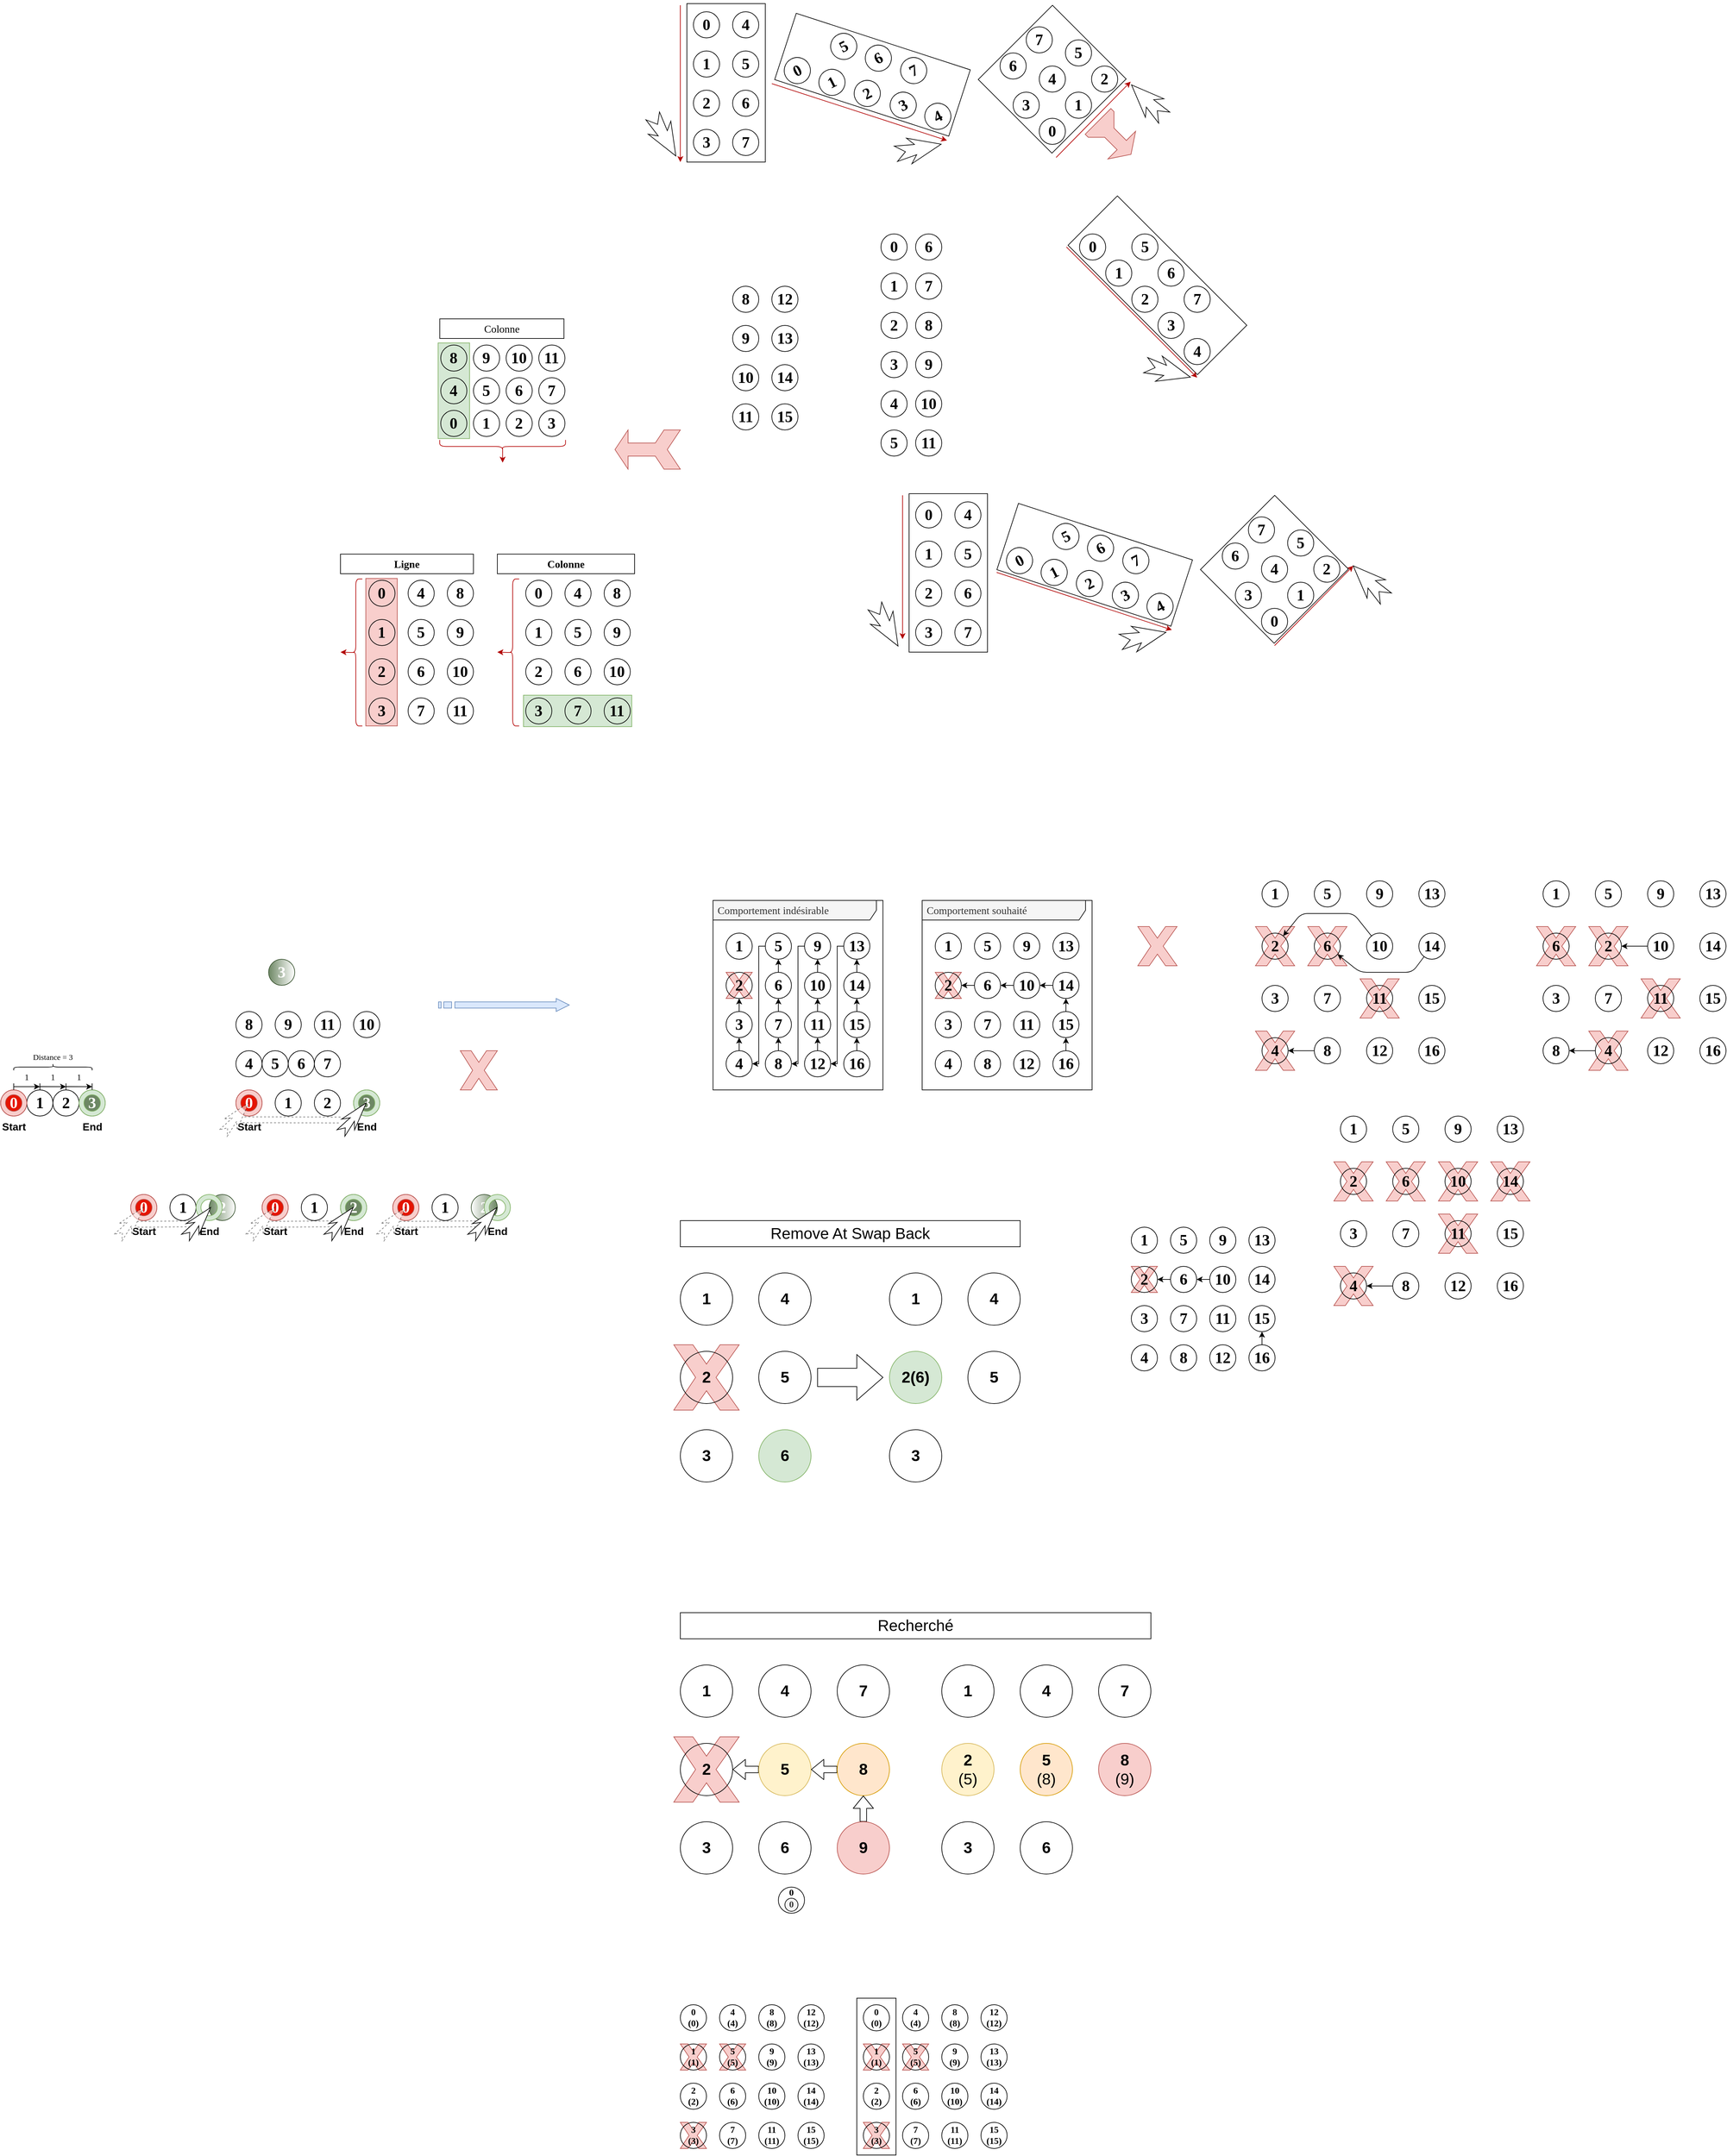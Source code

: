 <mxfile>
    <diagram id="lTN6RxZ1lTBR280XBDEQ" name="Page-1">
        <mxGraphModel dx="2439" dy="2783" grid="1" gridSize="10" guides="1" tooltips="1" connect="1" arrows="1" fold="1" page="1" pageScale="1" pageWidth="827" pageHeight="1169" math="0" shadow="0">
            <root>
                <mxCell id="0"/>
                <mxCell id="1" style="locked=1;" parent="0"/>
                <mxCell id="162" value="Comportement indésirable" style="shape=umlFrame;whiteSpace=wrap;html=1;width=250;height=30;boundedLbl=1;verticalAlign=middle;align=left;spacingLeft=5;fontFamily=Times New Roman;fontSize=16;strokeColor=#000000;fillColor=#f5f5f5;fontColor=#333333;" parent="1" vertex="1">
                    <mxGeometry x="90" y="110" width="260" height="290" as="geometry"/>
                </mxCell>
                <mxCell id="263" value="Comportement souhaité" style="shape=umlFrame;whiteSpace=wrap;html=1;width=250;height=30;boundedLbl=1;verticalAlign=middle;align=left;spacingLeft=5;fontFamily=Times New Roman;fontSize=16;strokeColor=#000000;fillColor=#f5f5f5;fontColor=#333333;" parent="1" vertex="1">
                    <mxGeometry x="410" y="110" width="260" height="290" as="geometry"/>
                </mxCell>
                <mxCell id="265" value="" style="verticalLabelPosition=bottom;verticalAlign=top;html=1;shape=mxgraph.basic.x;fontSize=24;fillColor=#f8cecc;strokeColor=#b85450;" parent="1" vertex="1">
                    <mxGeometry x="730" y="670" width="40" height="40" as="geometry"/>
                </mxCell>
                <mxCell id="266" value="1" style="ellipse;whiteSpace=wrap;html=1;aspect=fixed;fontSize=24;fontStyle=1;fillColor=none;fontFamily=Times New Roman;" parent="1" vertex="1">
                    <mxGeometry x="730" y="610" width="40" height="40" as="geometry"/>
                </mxCell>
                <mxCell id="267" value="2" style="ellipse;whiteSpace=wrap;html=1;aspect=fixed;fontSize=24;fontStyle=1;fillColor=none;fontFamily=Times New Roman;" parent="1" vertex="1">
                    <mxGeometry x="730" y="670" width="40" height="40" as="geometry"/>
                </mxCell>
                <mxCell id="268" value="3" style="ellipse;whiteSpace=wrap;html=1;aspect=fixed;fontSize=24;fontStyle=1;fillColor=none;fontFamily=Times New Roman;" parent="1" vertex="1">
                    <mxGeometry x="730" y="730" width="40" height="40" as="geometry"/>
                </mxCell>
                <mxCell id="269" value="4" style="ellipse;whiteSpace=wrap;html=1;aspect=fixed;fontSize=24;fontStyle=1;fillColor=none;fontFamily=Times New Roman;" parent="1" vertex="1">
                    <mxGeometry x="730" y="790" width="40" height="40" as="geometry"/>
                </mxCell>
                <mxCell id="270" value="5" style="ellipse;whiteSpace=wrap;html=1;aspect=fixed;fontSize=24;fontStyle=1;fillColor=none;fontFamily=Times New Roman;" parent="1" vertex="1">
                    <mxGeometry x="790" y="610" width="40" height="40" as="geometry"/>
                </mxCell>
                <mxCell id="271" value="" style="edgeStyle=orthogonalEdgeStyle;rounded=0;html=1;fontFamily=Times New Roman;fontSize=16;" parent="1" source="272" target="267" edge="1">
                    <mxGeometry relative="1" as="geometry"/>
                </mxCell>
                <mxCell id="272" value="6" style="ellipse;whiteSpace=wrap;html=1;aspect=fixed;fontSize=24;fontStyle=1;fillColor=none;fontFamily=Times New Roman;" parent="1" vertex="1">
                    <mxGeometry x="790" y="670" width="40" height="40" as="geometry"/>
                </mxCell>
                <mxCell id="273" value="7" style="ellipse;whiteSpace=wrap;html=1;aspect=fixed;fontSize=24;fontStyle=1;fillColor=none;fontFamily=Times New Roman;" parent="1" vertex="1">
                    <mxGeometry x="790" y="730" width="40" height="40" as="geometry"/>
                </mxCell>
                <mxCell id="274" value="8" style="ellipse;whiteSpace=wrap;html=1;aspect=fixed;fontSize=24;fontStyle=1;fillColor=none;fontFamily=Times New Roman;" parent="1" vertex="1">
                    <mxGeometry x="790" y="790" width="40" height="40" as="geometry"/>
                </mxCell>
                <mxCell id="275" value="9" style="ellipse;whiteSpace=wrap;html=1;aspect=fixed;fontSize=24;fontStyle=1;fillColor=none;fontFamily=Times New Roman;" parent="1" vertex="1">
                    <mxGeometry x="850" y="610" width="40" height="40" as="geometry"/>
                </mxCell>
                <mxCell id="276" value="" style="edgeStyle=orthogonalEdgeStyle;rounded=0;html=1;fontFamily=Times New Roman;fontSize=16;" parent="1" source="277" target="272" edge="1">
                    <mxGeometry relative="1" as="geometry"/>
                </mxCell>
                <mxCell id="277" value="10" style="ellipse;whiteSpace=wrap;html=1;aspect=fixed;fontSize=24;fontStyle=1;fillColor=none;fontFamily=Times New Roman;" parent="1" vertex="1">
                    <mxGeometry x="850" y="670" width="40" height="40" as="geometry"/>
                </mxCell>
                <mxCell id="278" value="11" style="ellipse;whiteSpace=wrap;html=1;aspect=fixed;fontSize=24;fontStyle=1;fillColor=none;fontFamily=Times New Roman;" parent="1" vertex="1">
                    <mxGeometry x="850" y="730" width="40" height="40" as="geometry"/>
                </mxCell>
                <mxCell id="279" value="12" style="ellipse;whiteSpace=wrap;html=1;aspect=fixed;fontSize=24;fontStyle=1;fillColor=none;fontFamily=Times New Roman;" parent="1" vertex="1">
                    <mxGeometry x="850" y="790" width="40" height="40" as="geometry"/>
                </mxCell>
                <mxCell id="280" value="13" style="ellipse;whiteSpace=wrap;html=1;aspect=fixed;fontSize=24;fontStyle=1;fillColor=none;fontFamily=Times New Roman;" parent="1" vertex="1">
                    <mxGeometry x="910" y="610" width="40" height="40" as="geometry"/>
                </mxCell>
                <mxCell id="282" value="14" style="ellipse;whiteSpace=wrap;html=1;aspect=fixed;fontSize=24;fontStyle=1;fillColor=none;fontFamily=Times New Roman;" parent="1" vertex="1">
                    <mxGeometry x="910" y="670" width="40" height="40" as="geometry"/>
                </mxCell>
                <mxCell id="284" value="15" style="ellipse;whiteSpace=wrap;html=1;aspect=fixed;fontSize=24;fontStyle=1;fillColor=none;fontFamily=Times New Roman;" parent="1" vertex="1">
                    <mxGeometry x="910" y="730" width="40" height="40" as="geometry"/>
                </mxCell>
                <mxCell id="285" value="" style="edgeStyle=orthogonalEdgeStyle;rounded=0;html=1;fontFamily=Times New Roman;fontSize=16;" parent="1" source="286" target="284" edge="1">
                    <mxGeometry relative="1" as="geometry"/>
                </mxCell>
                <mxCell id="286" value="16" style="ellipse;whiteSpace=wrap;html=1;aspect=fixed;fontSize=24;fontStyle=1;fillColor=none;fontFamily=Times New Roman;" parent="1" vertex="1">
                    <mxGeometry x="910" y="790" width="40" height="40" as="geometry"/>
                </mxCell>
                <mxCell id="20" value="Action" style="" parent="0"/>
                <mxCell id="21" value="" style="verticalLabelPosition=bottom;verticalAlign=top;html=1;shape=mxgraph.basic.x;fontSize=24;fillColor=#f8cecc;strokeColor=#b85450;" parent="20" vertex="1">
                    <mxGeometry x="110" y="220" width="40" height="40" as="geometry"/>
                </mxCell>
                <mxCell id="34" value="" style="verticalLabelPosition=bottom;verticalAlign=top;html=1;shape=mxgraph.basic.x;fontSize=24;fillColor=#f8cecc;strokeColor=#b85450;" parent="20" vertex="1">
                    <mxGeometry x="30" y="790" width="100" height="100" as="geometry"/>
                </mxCell>
                <mxCell id="35" value="Remove At Swap Back" style="text;html=1;strokeColor=default;fillColor=none;align=center;verticalAlign=middle;whiteSpace=wrap;rounded=0;fontSize=24;" parent="20" vertex="1">
                    <mxGeometry x="40" y="600" width="520" height="40" as="geometry"/>
                </mxCell>
                <mxCell id="37" value="" style="html=1;shadow=0;dashed=0;align=center;verticalAlign=middle;shape=mxgraph.arrows2.arrow;dy=0.6;dx=40;notch=0;fontSize=24;strokeColor=default;fillColor=default;" parent="20" vertex="1">
                    <mxGeometry x="250" y="805" width="100" height="70" as="geometry"/>
                </mxCell>
                <mxCell id="38" value="" style="verticalLabelPosition=bottom;verticalAlign=top;html=1;shape=mxgraph.basic.x;fontSize=24;fillColor=#f8cecc;strokeColor=#b85450;" parent="20" vertex="1">
                    <mxGeometry x="30" y="1390" width="100" height="100" as="geometry"/>
                </mxCell>
                <mxCell id="39" value="Recherché" style="text;html=1;strokeColor=default;fillColor=none;align=center;verticalAlign=middle;whiteSpace=wrap;rounded=0;fontSize=24;" parent="20" vertex="1">
                    <mxGeometry x="40" y="1200" width="720" height="40" as="geometry"/>
                </mxCell>
                <mxCell id="42" value="1" style="ellipse;whiteSpace=wrap;html=1;aspect=fixed;fontSize=24;fontStyle=1;fillColor=none;" parent="20" vertex="1">
                    <mxGeometry x="40" y="1280" width="80" height="80" as="geometry"/>
                </mxCell>
                <mxCell id="43" value="2" style="ellipse;whiteSpace=wrap;html=1;aspect=fixed;fontSize=24;fontStyle=1;fillColor=none;" parent="20" vertex="1">
                    <mxGeometry x="40" y="1400" width="80" height="80" as="geometry"/>
                </mxCell>
                <mxCell id="44" value="3" style="ellipse;whiteSpace=wrap;html=1;aspect=fixed;fontSize=24;fontStyle=1;fillColor=none;" parent="20" vertex="1">
                    <mxGeometry x="40" y="1520" width="80" height="80" as="geometry"/>
                </mxCell>
                <mxCell id="45" value="4" style="ellipse;whiteSpace=wrap;html=1;aspect=fixed;fontSize=24;fontStyle=1;fillColor=none;" parent="20" vertex="1">
                    <mxGeometry x="160" y="1280" width="80" height="80" as="geometry"/>
                </mxCell>
                <mxCell id="70" value="" style="edgeStyle=none;html=1;fontSize=16;shape=flexArrow;" parent="20" source="46" target="43" edge="1">
                    <mxGeometry relative="1" as="geometry"/>
                </mxCell>
                <mxCell id="46" value="5" style="ellipse;whiteSpace=wrap;html=1;aspect=fixed;fontSize=24;fontStyle=1;fillColor=#fff2cc;strokeColor=#d6b656;" parent="20" vertex="1">
                    <mxGeometry x="160" y="1400" width="80" height="80" as="geometry"/>
                </mxCell>
                <mxCell id="47" value="6" style="ellipse;whiteSpace=wrap;html=1;aspect=fixed;fontSize=24;fontStyle=1;fillColor=none;" parent="20" vertex="1">
                    <mxGeometry x="160" y="1520" width="80" height="80" as="geometry"/>
                </mxCell>
                <mxCell id="66" value="7" style="ellipse;whiteSpace=wrap;html=1;aspect=fixed;fontSize=24;fontStyle=1;fillColor=none;" parent="20" vertex="1">
                    <mxGeometry x="280" y="1280" width="80" height="80" as="geometry"/>
                </mxCell>
                <mxCell id="69" value="" style="edgeStyle=none;html=1;fontSize=16;shape=flexArrow;" parent="20" source="67" target="46" edge="1">
                    <mxGeometry relative="1" as="geometry"/>
                </mxCell>
                <mxCell id="67" value="8" style="ellipse;whiteSpace=wrap;html=1;aspect=fixed;fontSize=24;fontStyle=1;fillColor=#ffe6cc;strokeColor=#d79b00;" parent="20" vertex="1">
                    <mxGeometry x="280" y="1400" width="80" height="80" as="geometry"/>
                </mxCell>
                <mxCell id="71" value="" style="edgeStyle=none;shape=flexArrow;html=1;fontSize=16;" parent="20" source="68" target="67" edge="1">
                    <mxGeometry relative="1" as="geometry"/>
                </mxCell>
                <mxCell id="68" value="9" style="ellipse;whiteSpace=wrap;html=1;aspect=fixed;fontSize=24;fontStyle=1;fillColor=#f8cecc;strokeColor=#b85450;" parent="20" vertex="1">
                    <mxGeometry x="280" y="1520" width="80" height="80" as="geometry"/>
                </mxCell>
                <mxCell id="79" style="edgeStyle=orthogonalEdgeStyle;html=1;fontFamily=Times New Roman;fontSize=16;exitX=0;exitY=0.5;exitDx=0;exitDy=0;rounded=0;" parent="20" source="8" target="7" edge="1">
                    <mxGeometry relative="1" as="geometry">
                        <Array as="points">
                            <mxPoint x="160" y="180"/>
                            <mxPoint x="160" y="360"/>
                        </Array>
                    </mxGeometry>
                </mxCell>
                <mxCell id="84" style="edgeStyle=orthogonalEdgeStyle;html=1;fontFamily=Times New Roman;fontSize=16;rounded=0;" parent="20" source="12" target="11" edge="1">
                    <mxGeometry relative="1" as="geometry">
                        <mxPoint x="250" y="180" as="sourcePoint"/>
                        <mxPoint x="210" y="420" as="targetPoint"/>
                        <Array as="points">
                            <mxPoint x="220" y="180"/>
                            <mxPoint x="220" y="360"/>
                        </Array>
                    </mxGeometry>
                </mxCell>
                <mxCell id="88" style="edgeStyle=orthogonalEdgeStyle;html=1;fontFamily=Times New Roman;fontSize=16;rounded=0;" parent="20" source="16" target="15" edge="1">
                    <mxGeometry relative="1" as="geometry">
                        <mxPoint x="330" y="180" as="sourcePoint"/>
                        <mxPoint x="290" y="420" as="targetPoint"/>
                        <Array as="points">
                            <mxPoint x="280" y="180"/>
                            <mxPoint x="280" y="360"/>
                        </Array>
                    </mxGeometry>
                </mxCell>
                <mxCell id="227" value="" style="verticalLabelPosition=bottom;verticalAlign=top;html=1;shape=mxgraph.basic.x;fontSize=24;fillColor=#f8cecc;strokeColor=#b85450;" parent="20" vertex="1">
                    <mxGeometry x="430" y="220" width="40" height="40" as="geometry"/>
                </mxCell>
                <mxCell id="231" value="1" style="ellipse;whiteSpace=wrap;html=1;aspect=fixed;fontSize=24;fontStyle=1;fillColor=none;fontFamily=Times New Roman;" parent="20" vertex="1">
                    <mxGeometry x="430" y="160" width="40" height="40" as="geometry"/>
                </mxCell>
                <mxCell id="232" value="2" style="ellipse;whiteSpace=wrap;html=1;aspect=fixed;fontSize=24;fontStyle=1;fillColor=none;fontFamily=Times New Roman;" parent="20" vertex="1">
                    <mxGeometry x="430" y="220" width="40" height="40" as="geometry"/>
                </mxCell>
                <mxCell id="234" value="3" style="ellipse;whiteSpace=wrap;html=1;aspect=fixed;fontSize=24;fontStyle=1;fillColor=none;fontFamily=Times New Roman;" parent="20" vertex="1">
                    <mxGeometry x="430" y="280" width="40" height="40" as="geometry"/>
                </mxCell>
                <mxCell id="236" value="4" style="ellipse;whiteSpace=wrap;html=1;aspect=fixed;fontSize=24;fontStyle=1;fillColor=none;fontFamily=Times New Roman;" parent="20" vertex="1">
                    <mxGeometry x="430" y="340" width="40" height="40" as="geometry"/>
                </mxCell>
                <mxCell id="237" value="5" style="ellipse;whiteSpace=wrap;html=1;aspect=fixed;fontSize=24;fontStyle=1;fillColor=none;fontFamily=Times New Roman;" parent="20" vertex="1">
                    <mxGeometry x="490" y="160" width="40" height="40" as="geometry"/>
                </mxCell>
                <mxCell id="258" value="" style="edgeStyle=orthogonalEdgeStyle;rounded=0;html=1;fontFamily=Times New Roman;fontSize=16;" parent="20" source="239" target="232" edge="1">
                    <mxGeometry relative="1" as="geometry"/>
                </mxCell>
                <mxCell id="239" value="6" style="ellipse;whiteSpace=wrap;html=1;aspect=fixed;fontSize=24;fontStyle=1;fillColor=none;fontFamily=Times New Roman;" parent="20" vertex="1">
                    <mxGeometry x="490" y="220" width="40" height="40" as="geometry"/>
                </mxCell>
                <mxCell id="241" value="7" style="ellipse;whiteSpace=wrap;html=1;aspect=fixed;fontSize=24;fontStyle=1;fillColor=none;fontFamily=Times New Roman;" parent="20" vertex="1">
                    <mxGeometry x="490" y="280" width="40" height="40" as="geometry"/>
                </mxCell>
                <mxCell id="243" value="8" style="ellipse;whiteSpace=wrap;html=1;aspect=fixed;fontSize=24;fontStyle=1;fillColor=none;fontFamily=Times New Roman;" parent="20" vertex="1">
                    <mxGeometry x="490" y="340" width="40" height="40" as="geometry"/>
                </mxCell>
                <mxCell id="244" value="9" style="ellipse;whiteSpace=wrap;html=1;aspect=fixed;fontSize=24;fontStyle=1;fillColor=none;fontFamily=Times New Roman;" parent="20" vertex="1">
                    <mxGeometry x="550" y="160" width="40" height="40" as="geometry"/>
                </mxCell>
                <mxCell id="259" value="" style="edgeStyle=orthogonalEdgeStyle;rounded=0;html=1;fontFamily=Times New Roman;fontSize=16;" parent="20" source="246" target="239" edge="1">
                    <mxGeometry relative="1" as="geometry"/>
                </mxCell>
                <mxCell id="246" value="10" style="ellipse;whiteSpace=wrap;html=1;aspect=fixed;fontSize=24;fontStyle=1;fillColor=none;fontFamily=Times New Roman;" parent="20" vertex="1">
                    <mxGeometry x="550" y="220" width="40" height="40" as="geometry"/>
                </mxCell>
                <mxCell id="248" value="11" style="ellipse;whiteSpace=wrap;html=1;aspect=fixed;fontSize=24;fontStyle=1;fillColor=none;fontFamily=Times New Roman;" parent="20" vertex="1">
                    <mxGeometry x="550" y="280" width="40" height="40" as="geometry"/>
                </mxCell>
                <mxCell id="250" value="12" style="ellipse;whiteSpace=wrap;html=1;aspect=fixed;fontSize=24;fontStyle=1;fillColor=none;fontFamily=Times New Roman;" parent="20" vertex="1">
                    <mxGeometry x="550" y="340" width="40" height="40" as="geometry"/>
                </mxCell>
                <mxCell id="251" value="13" style="ellipse;whiteSpace=wrap;html=1;aspect=fixed;fontSize=24;fontStyle=1;fillColor=none;fontFamily=Times New Roman;" parent="20" vertex="1">
                    <mxGeometry x="610" y="160" width="40" height="40" as="geometry"/>
                </mxCell>
                <mxCell id="260" value="" style="edgeStyle=orthogonalEdgeStyle;rounded=0;html=1;fontFamily=Times New Roman;fontSize=16;" parent="20" source="253" target="246" edge="1">
                    <mxGeometry relative="1" as="geometry"/>
                </mxCell>
                <mxCell id="253" value="14" style="ellipse;whiteSpace=wrap;html=1;aspect=fixed;fontSize=24;fontStyle=1;fillColor=none;fontFamily=Times New Roman;" parent="20" vertex="1">
                    <mxGeometry x="610" y="220" width="40" height="40" as="geometry"/>
                </mxCell>
                <mxCell id="261" value="" style="edgeStyle=orthogonalEdgeStyle;rounded=0;html=1;fontFamily=Times New Roman;fontSize=16;" parent="20" source="255" target="253" edge="1">
                    <mxGeometry relative="1" as="geometry"/>
                </mxCell>
                <mxCell id="255" value="15" style="ellipse;whiteSpace=wrap;html=1;aspect=fixed;fontSize=24;fontStyle=1;fillColor=none;fontFamily=Times New Roman;" parent="20" vertex="1">
                    <mxGeometry x="610" y="280" width="40" height="40" as="geometry"/>
                </mxCell>
                <mxCell id="262" value="" style="edgeStyle=orthogonalEdgeStyle;rounded=0;html=1;fontFamily=Times New Roman;fontSize=16;" parent="20" source="257" target="255" edge="1">
                    <mxGeometry relative="1" as="geometry"/>
                </mxCell>
                <mxCell id="257" value="16" style="ellipse;whiteSpace=wrap;html=1;aspect=fixed;fontSize=24;fontStyle=1;fillColor=none;fontFamily=Times New Roman;" parent="20" vertex="1">
                    <mxGeometry x="610" y="340" width="40" height="40" as="geometry"/>
                </mxCell>
                <mxCell id="290" value="" style="verticalLabelPosition=bottom;verticalAlign=top;html=1;shape=mxgraph.basic.x;fontSize=24;fillColor=#f8cecc;strokeColor=#b85450;" parent="20" vertex="1">
                    <mxGeometry x="920" y="150" width="60" height="60" as="geometry"/>
                </mxCell>
                <mxCell id="291" value="" style="verticalLabelPosition=bottom;verticalAlign=top;html=1;shape=mxgraph.basic.x;fontSize=24;fillColor=#f8cecc;strokeColor=#b85450;" parent="20" vertex="1">
                    <mxGeometry x="920" y="310" width="60" height="60" as="geometry"/>
                </mxCell>
                <mxCell id="292" value="" style="verticalLabelPosition=bottom;verticalAlign=top;html=1;shape=mxgraph.basic.x;fontSize=24;fillColor=#f8cecc;strokeColor=#b85450;" parent="20" vertex="1">
                    <mxGeometry x="1000" y="150" width="60" height="60" as="geometry"/>
                </mxCell>
                <mxCell id="293" value="" style="verticalLabelPosition=bottom;verticalAlign=top;html=1;shape=mxgraph.basic.x;fontSize=24;fillColor=#f8cecc;strokeColor=#b85450;" parent="20" vertex="1">
                    <mxGeometry x="1080" y="230" width="60" height="60" as="geometry"/>
                </mxCell>
                <mxCell id="297" value="" style="verticalLabelPosition=bottom;verticalAlign=top;html=1;shape=mxgraph.basic.x;fontSize=24;fillColor=#f8cecc;strokeColor=#b85450;" parent="20" vertex="1">
                    <mxGeometry x="1430" y="310" width="60" height="60" as="geometry"/>
                </mxCell>
                <mxCell id="298" value="" style="verticalLabelPosition=bottom;verticalAlign=top;html=1;shape=mxgraph.basic.x;fontSize=24;fillColor=#f8cecc;strokeColor=#b85450;" parent="20" vertex="1">
                    <mxGeometry x="1430" y="150" width="60" height="60" as="geometry"/>
                </mxCell>
                <mxCell id="299" value="" style="verticalLabelPosition=bottom;verticalAlign=top;html=1;shape=mxgraph.basic.x;fontSize=24;fillColor=#f8cecc;strokeColor=#b85450;" parent="20" vertex="1">
                    <mxGeometry x="1510" y="230" width="60" height="60" as="geometry"/>
                </mxCell>
                <mxCell id="319" value="" style="verticalLabelPosition=bottom;verticalAlign=top;html=1;shape=mxgraph.basic.x;fontSize=24;fillColor=#f8cecc;strokeColor=#b85450;" parent="20" vertex="1">
                    <mxGeometry x="1350" y="150" width="60" height="60" as="geometry"/>
                </mxCell>
                <mxCell id="364" value="" style="verticalLabelPosition=bottom;verticalAlign=top;html=1;shape=mxgraph.basic.x;fontSize=24;fillColor=#f8cecc;strokeColor=#b85450;" parent="20" vertex="1">
                    <mxGeometry x="1200" y="510" width="60" height="60" as="geometry"/>
                </mxCell>
                <mxCell id="365" value="" style="verticalLabelPosition=bottom;verticalAlign=top;html=1;shape=mxgraph.basic.x;fontSize=24;fillColor=#f8cecc;strokeColor=#b85450;" parent="20" vertex="1">
                    <mxGeometry x="1280" y="510" width="60" height="60" as="geometry"/>
                </mxCell>
                <mxCell id="386" value="" style="verticalLabelPosition=bottom;verticalAlign=top;html=1;shape=mxgraph.basic.x;fontSize=24;fillColor=#f8cecc;strokeColor=#b85450;" parent="20" vertex="1">
                    <mxGeometry x="40" y="1860" width="40" height="40" as="geometry"/>
                </mxCell>
                <mxCell id="429" value="" style="verticalLabelPosition=bottom;verticalAlign=top;html=1;shape=mxgraph.basic.x;fontSize=24;fillColor=#f8cecc;strokeColor=#b85450;" parent="20" vertex="1">
                    <mxGeometry x="100" y="1860" width="40" height="40" as="geometry"/>
                </mxCell>
                <mxCell id="430" value="" style="verticalLabelPosition=bottom;verticalAlign=top;html=1;shape=mxgraph.basic.x;fontSize=24;fillColor=#f8cecc;strokeColor=#b85450;" parent="20" vertex="1">
                    <mxGeometry x="40" y="1980" width="40" height="40" as="geometry"/>
                </mxCell>
                <mxCell id="450" value="" style="verticalLabelPosition=bottom;verticalAlign=top;html=1;shape=mxgraph.basic.x;fontSize=24;fillColor=#f8cecc;strokeColor=#b85450;" parent="20" vertex="1">
                    <mxGeometry x="380" y="1860" width="40" height="40" as="geometry"/>
                </mxCell>
                <mxCell id="455" value="" style="verticalLabelPosition=bottom;verticalAlign=top;html=1;shape=mxgraph.basic.x;fontSize=24;fillColor=#f8cecc;strokeColor=#b85450;" parent="20" vertex="1">
                    <mxGeometry x="320" y="1860" width="40" height="40" as="geometry"/>
                </mxCell>
                <mxCell id="456" value="" style="verticalLabelPosition=bottom;verticalAlign=top;html=1;shape=mxgraph.basic.x;fontSize=24;fillColor=#f8cecc;strokeColor=#b85450;" parent="20" vertex="1">
                    <mxGeometry x="320" y="1980" width="40" height="40" as="geometry"/>
                </mxCell>
                <mxCell id="453" value="Frames" style="" parent="0"/>
                <mxCell id="454" value="" style="rounded=0;whiteSpace=wrap;html=1;fontSize=14;fillColor=none;" parent="453" vertex="1">
                    <mxGeometry x="310" y="1790" width="60" height="240" as="geometry"/>
                </mxCell>
                <mxCell id="528" value="" style="rounded=0;whiteSpace=wrap;html=1;fillColor=none;rotation=90;" vertex="1" parent="453">
                    <mxGeometry x="328.75" y="-451.25" width="242.5" height="120" as="geometry"/>
                </mxCell>
                <mxCell id="535" value="" style="html=1;shadow=0;dashed=0;align=center;verticalAlign=middle;shape=mxgraph.arrows2.stylisedArrow;dy=0.6;dx=40;notch=15;feather=0.4;rotation=60;" vertex="1" parent="453">
                    <mxGeometry x="320" y="-330" width="70.8" height="40" as="geometry"/>
                </mxCell>
                <mxCell id="607" value="" style="rounded=0;whiteSpace=wrap;html=1;rotation=-180;fillColor=#d5e8d4;strokeColor=#82b366;" vertex="1" parent="453">
                    <mxGeometry x="-200" y="-204.07" width="165.64" height="48.15" as="geometry"/>
                </mxCell>
                <mxCell id="608" value="&lt;h2 style=&quot;font-size: 16px;&quot;&gt;Colonne&lt;/h2&gt;" style="text;html=1;strokeColor=default;fillColor=none;align=center;verticalAlign=middle;whiteSpace=wrap;rounded=0;fontFamily=Times New Roman;fontSize=16;" vertex="1" parent="453">
                    <mxGeometry x="-240" y="-420" width="210" height="30" as="geometry"/>
                </mxCell>
                <mxCell id="609" value="" style="rounded=0;whiteSpace=wrap;html=1;rotation=90;fillColor=#f8cecc;strokeColor=#b85450;" vertex="1" parent="453">
                    <mxGeometry x="-530.0" y="-293.97" width="225.64" height="48.15" as="geometry"/>
                </mxCell>
                <mxCell id="610" value="&lt;h2 style=&quot;font-size: 16px;&quot;&gt;Ligne&lt;/h2&gt;" style="text;html=1;strokeColor=default;fillColor=none;align=center;verticalAlign=middle;whiteSpace=wrap;rounded=0;fontFamily=Times New Roman;fontSize=16;" vertex="1" parent="453">
                    <mxGeometry x="-480" y="-420" width="203.42" height="30" as="geometry"/>
                </mxCell>
                <mxCell id="611" value="1" style="ellipse;whiteSpace=wrap;html=1;aspect=fixed;fontSize=24;fontStyle=1;fillColor=none;fontFamily=Times New Roman;" vertex="1" parent="453">
                    <mxGeometry x="-436.58" y="-320" width="40" height="40" as="geometry"/>
                </mxCell>
                <mxCell id="612" value="2" style="ellipse;whiteSpace=wrap;html=1;aspect=fixed;fontSize=24;fontStyle=1;fillColor=none;fontFamily=Times New Roman;" vertex="1" parent="453">
                    <mxGeometry x="-436.58" y="-260" width="40" height="40" as="geometry"/>
                </mxCell>
                <mxCell id="613" value="3" style="ellipse;whiteSpace=wrap;html=1;aspect=fixed;fontSize=24;fontStyle=1;fillColor=none;fontFamily=Times New Roman;" vertex="1" parent="453">
                    <mxGeometry x="-436.58" y="-200" width="40" height="40" as="geometry"/>
                </mxCell>
                <mxCell id="614" value="4" style="ellipse;whiteSpace=wrap;html=1;aspect=fixed;fontSize=24;fontStyle=1;fillColor=none;fontFamily=Times New Roman;" vertex="1" parent="453">
                    <mxGeometry x="-376.58" y="-380" width="40" height="40" as="geometry"/>
                </mxCell>
                <mxCell id="615" value="5" style="ellipse;whiteSpace=wrap;html=1;aspect=fixed;fontSize=24;fontStyle=1;fillColor=none;fontFamily=Times New Roman;" vertex="1" parent="453">
                    <mxGeometry x="-376.58" y="-320" width="40" height="40" as="geometry"/>
                </mxCell>
                <mxCell id="616" value="6" style="ellipse;whiteSpace=wrap;html=1;aspect=fixed;fontSize=24;fontStyle=1;fillColor=none;fontFamily=Times New Roman;" vertex="1" parent="453">
                    <mxGeometry x="-376.58" y="-260" width="40" height="40" as="geometry"/>
                </mxCell>
                <mxCell id="617" value="7" style="ellipse;whiteSpace=wrap;html=1;aspect=fixed;fontSize=24;fontStyle=1;fillColor=none;fontFamily=Times New Roman;" vertex="1" parent="453">
                    <mxGeometry x="-376.58" y="-200" width="40" height="40" as="geometry"/>
                </mxCell>
                <mxCell id="618" value="0" style="ellipse;whiteSpace=wrap;html=1;aspect=fixed;fontSize=24;fontStyle=1;fillColor=none;fontFamily=Times New Roman;" vertex="1" parent="453">
                    <mxGeometry x="-436.58" y="-380" width="40" height="40" as="geometry"/>
                </mxCell>
                <mxCell id="619" value="8" style="ellipse;whiteSpace=wrap;html=1;aspect=fixed;fontSize=24;fontStyle=1;fillColor=none;fontFamily=Times New Roman;" vertex="1" parent="453">
                    <mxGeometry x="-316.58" y="-380" width="40" height="40" as="geometry"/>
                </mxCell>
                <mxCell id="620" value="9" style="ellipse;whiteSpace=wrap;html=1;aspect=fixed;fontSize=24;fontStyle=1;fillColor=none;fontFamily=Times New Roman;" vertex="1" parent="453">
                    <mxGeometry x="-316.58" y="-320" width="40" height="40" as="geometry"/>
                </mxCell>
                <mxCell id="621" value="10" style="ellipse;whiteSpace=wrap;html=1;aspect=fixed;fontSize=24;fontStyle=1;fillColor=none;fontFamily=Times New Roman;" vertex="1" parent="453">
                    <mxGeometry x="-316.58" y="-260" width="40" height="40" as="geometry"/>
                </mxCell>
                <mxCell id="622" value="11" style="ellipse;whiteSpace=wrap;html=1;aspect=fixed;fontSize=24;fontStyle=1;fillColor=none;fontFamily=Times New Roman;" vertex="1" parent="453">
                    <mxGeometry x="-316.58" y="-200" width="40" height="40" as="geometry"/>
                </mxCell>
                <mxCell id="623" style="edgeStyle=none;html=1;exitX=0.1;exitY=0.5;exitDx=0;exitDy=0;exitPerimeter=0;fillColor=#e51400;strokeColor=#B20000;endArrow=classic;endFill=1;" edge="1" parent="453" source="624">
                    <mxGeometry relative="1" as="geometry">
                        <mxPoint x="-480" y="-270" as="targetPoint"/>
                    </mxGeometry>
                </mxCell>
                <mxCell id="624" value="" style="shape=curlyBracket;whiteSpace=wrap;html=1;rounded=1;fillColor=#e51400;strokeColor=#B20000;fontColor=#ffffff;" vertex="1" parent="453">
                    <mxGeometry x="-466.58" y="-382" width="20" height="225" as="geometry"/>
                </mxCell>
                <mxCell id="652" value="" style="verticalLabelPosition=bottom;verticalAlign=top;html=1;shape=mxgraph.basic.x;fontSize=24;fillColor=#f8cecc;strokeColor=#b85450;" vertex="1" parent="453">
                    <mxGeometry x="-296.71" y="340" width="56.71" height="60" as="geometry"/>
                </mxCell>
                <mxCell id="3" value="Object" style="" parent="0"/>
                <mxCell id="4" value="1" style="ellipse;whiteSpace=wrap;html=1;aspect=fixed;fontSize=24;fontStyle=1;fillColor=none;fontFamily=Times New Roman;" parent="3" vertex="1">
                    <mxGeometry x="110" y="160" width="40" height="40" as="geometry"/>
                </mxCell>
                <mxCell id="5" value="2" style="ellipse;whiteSpace=wrap;html=1;aspect=fixed;fontSize=24;fontStyle=1;fillColor=none;fontFamily=Times New Roman;" parent="3" vertex="1">
                    <mxGeometry x="110" y="220" width="40" height="40" as="geometry"/>
                </mxCell>
                <mxCell id="77" value="" style="edgeStyle=none;html=1;fontFamily=Times New Roman;fontSize=16;" parent="3" source="6" target="5" edge="1">
                    <mxGeometry relative="1" as="geometry"/>
                </mxCell>
                <mxCell id="6" value="3" style="ellipse;whiteSpace=wrap;html=1;aspect=fixed;fontSize=24;fontStyle=1;fillColor=none;fontFamily=Times New Roman;" parent="3" vertex="1">
                    <mxGeometry x="110" y="280" width="40" height="40" as="geometry"/>
                </mxCell>
                <mxCell id="78" value="" style="edgeStyle=none;html=1;fontFamily=Times New Roman;fontSize=16;" parent="3" source="7" target="6" edge="1">
                    <mxGeometry relative="1" as="geometry"/>
                </mxCell>
                <mxCell id="7" value="4" style="ellipse;whiteSpace=wrap;html=1;aspect=fixed;fontSize=24;fontStyle=1;fillColor=none;fontFamily=Times New Roman;" parent="3" vertex="1">
                    <mxGeometry x="110" y="340" width="40" height="40" as="geometry"/>
                </mxCell>
                <mxCell id="8" value="5" style="ellipse;whiteSpace=wrap;html=1;aspect=fixed;fontSize=24;fontStyle=1;fillColor=none;fontFamily=Times New Roman;" parent="3" vertex="1">
                    <mxGeometry x="170" y="160" width="40" height="40" as="geometry"/>
                </mxCell>
                <mxCell id="81" value="" style="edgeStyle=orthogonalEdgeStyle;html=1;fontFamily=Times New Roman;fontSize=16;" parent="3" source="9" target="8" edge="1">
                    <mxGeometry relative="1" as="geometry"/>
                </mxCell>
                <mxCell id="9" value="6" style="ellipse;whiteSpace=wrap;html=1;aspect=fixed;fontSize=24;fontStyle=1;fillColor=none;fontFamily=Times New Roman;" parent="3" vertex="1">
                    <mxGeometry x="170" y="220" width="40" height="40" as="geometry"/>
                </mxCell>
                <mxCell id="82" value="" style="edgeStyle=orthogonalEdgeStyle;html=1;fontFamily=Times New Roman;fontSize=16;" parent="3" source="10" target="9" edge="1">
                    <mxGeometry relative="1" as="geometry"/>
                </mxCell>
                <mxCell id="10" value="7" style="ellipse;whiteSpace=wrap;html=1;aspect=fixed;fontSize=24;fontStyle=1;fillColor=none;fontFamily=Times New Roman;" parent="3" vertex="1">
                    <mxGeometry x="170" y="280" width="40" height="40" as="geometry"/>
                </mxCell>
                <mxCell id="83" value="" style="edgeStyle=orthogonalEdgeStyle;html=1;fontFamily=Times New Roman;fontSize=16;" parent="3" source="11" target="10" edge="1">
                    <mxGeometry relative="1" as="geometry"/>
                </mxCell>
                <mxCell id="11" value="8" style="ellipse;whiteSpace=wrap;html=1;aspect=fixed;fontSize=24;fontStyle=1;fillColor=none;fontFamily=Times New Roman;" parent="3" vertex="1">
                    <mxGeometry x="170" y="340" width="40" height="40" as="geometry"/>
                </mxCell>
                <mxCell id="12" value="9" style="ellipse;whiteSpace=wrap;html=1;aspect=fixed;fontSize=24;fontStyle=1;fillColor=none;fontFamily=Times New Roman;" parent="3" vertex="1">
                    <mxGeometry x="230" y="160" width="40" height="40" as="geometry"/>
                </mxCell>
                <mxCell id="85" value="" style="edgeStyle=orthogonalEdgeStyle;html=1;fontFamily=Times New Roman;fontSize=16;" parent="3" source="13" target="12" edge="1">
                    <mxGeometry relative="1" as="geometry"/>
                </mxCell>
                <mxCell id="13" value="10" style="ellipse;whiteSpace=wrap;html=1;aspect=fixed;fontSize=24;fontStyle=1;fillColor=none;fontFamily=Times New Roman;" parent="3" vertex="1">
                    <mxGeometry x="230" y="220" width="40" height="40" as="geometry"/>
                </mxCell>
                <mxCell id="86" value="" style="edgeStyle=orthogonalEdgeStyle;html=1;fontFamily=Times New Roman;fontSize=16;" parent="3" source="14" target="13" edge="1">
                    <mxGeometry relative="1" as="geometry"/>
                </mxCell>
                <mxCell id="14" value="11" style="ellipse;whiteSpace=wrap;html=1;aspect=fixed;fontSize=24;fontStyle=1;fillColor=none;fontFamily=Times New Roman;" parent="3" vertex="1">
                    <mxGeometry x="230" y="280" width="40" height="40" as="geometry"/>
                </mxCell>
                <mxCell id="87" value="" style="edgeStyle=orthogonalEdgeStyle;html=1;fontFamily=Times New Roman;fontSize=16;" parent="3" source="15" target="14" edge="1">
                    <mxGeometry relative="1" as="geometry"/>
                </mxCell>
                <mxCell id="15" value="12" style="ellipse;whiteSpace=wrap;html=1;aspect=fixed;fontSize=24;fontStyle=1;fillColor=none;fontFamily=Times New Roman;" parent="3" vertex="1">
                    <mxGeometry x="230" y="340" width="40" height="40" as="geometry"/>
                </mxCell>
                <mxCell id="16" value="13" style="ellipse;whiteSpace=wrap;html=1;aspect=fixed;fontSize=24;fontStyle=1;fillColor=none;fontFamily=Times New Roman;" parent="3" vertex="1">
                    <mxGeometry x="290" y="160" width="40" height="40" as="geometry"/>
                </mxCell>
                <mxCell id="89" value="" style="edgeStyle=orthogonalEdgeStyle;html=1;fontFamily=Times New Roman;fontSize=16;" parent="3" source="17" target="16" edge="1">
                    <mxGeometry relative="1" as="geometry"/>
                </mxCell>
                <mxCell id="17" value="14" style="ellipse;whiteSpace=wrap;html=1;aspect=fixed;fontSize=24;fontStyle=1;fillColor=none;fontFamily=Times New Roman;" parent="3" vertex="1">
                    <mxGeometry x="290" y="220" width="40" height="40" as="geometry"/>
                </mxCell>
                <mxCell id="90" value="" style="edgeStyle=orthogonalEdgeStyle;html=1;fontFamily=Times New Roman;fontSize=16;" parent="3" source="18" target="17" edge="1">
                    <mxGeometry relative="1" as="geometry"/>
                </mxCell>
                <mxCell id="18" value="15" style="ellipse;whiteSpace=wrap;html=1;aspect=fixed;fontSize=24;fontStyle=1;fillColor=none;fontFamily=Times New Roman;" parent="3" vertex="1">
                    <mxGeometry x="290" y="280" width="40" height="40" as="geometry"/>
                </mxCell>
                <mxCell id="91" value="" style="edgeStyle=orthogonalEdgeStyle;html=1;fontFamily=Times New Roman;fontSize=16;" parent="3" source="19" target="18" edge="1">
                    <mxGeometry relative="1" as="geometry"/>
                </mxCell>
                <mxCell id="19" value="16" style="ellipse;whiteSpace=wrap;html=1;aspect=fixed;fontSize=24;fontStyle=1;fillColor=none;fontFamily=Times New Roman;" parent="3" vertex="1">
                    <mxGeometry x="290" y="340" width="40" height="40" as="geometry"/>
                </mxCell>
                <mxCell id="22" value="1" style="ellipse;whiteSpace=wrap;html=1;aspect=fixed;fontSize=24;fontStyle=1;fillColor=none;" parent="3" vertex="1">
                    <mxGeometry x="40" y="680" width="80" height="80" as="geometry"/>
                </mxCell>
                <mxCell id="23" value="2" style="ellipse;whiteSpace=wrap;html=1;aspect=fixed;fontSize=24;fontStyle=1;fillColor=none;" parent="3" vertex="1">
                    <mxGeometry x="40" y="800" width="80" height="80" as="geometry"/>
                </mxCell>
                <mxCell id="24" value="3" style="ellipse;whiteSpace=wrap;html=1;aspect=fixed;fontSize=24;fontStyle=1;fillColor=none;" parent="3" vertex="1">
                    <mxGeometry x="40" y="920" width="80" height="80" as="geometry"/>
                </mxCell>
                <mxCell id="25" value="4" style="ellipse;whiteSpace=wrap;html=1;aspect=fixed;fontSize=24;fontStyle=1;fillColor=none;" parent="3" vertex="1">
                    <mxGeometry x="160" y="680" width="80" height="80" as="geometry"/>
                </mxCell>
                <mxCell id="26" value="5" style="ellipse;whiteSpace=wrap;html=1;aspect=fixed;fontSize=24;fontStyle=1;fillColor=none;" parent="3" vertex="1">
                    <mxGeometry x="160" y="800" width="80" height="80" as="geometry"/>
                </mxCell>
                <mxCell id="27" value="6" style="ellipse;whiteSpace=wrap;html=1;aspect=fixed;fontSize=24;fontStyle=1;fillColor=#d5e8d4;strokeColor=#82b366;" parent="3" vertex="1">
                    <mxGeometry x="160" y="920" width="80" height="80" as="geometry"/>
                </mxCell>
                <mxCell id="28" value="1" style="ellipse;whiteSpace=wrap;html=1;aspect=fixed;fontSize=24;fontStyle=1;fillColor=none;" parent="3" vertex="1">
                    <mxGeometry x="360" y="680" width="80" height="80" as="geometry"/>
                </mxCell>
                <mxCell id="30" value="3" style="ellipse;whiteSpace=wrap;html=1;aspect=fixed;fontSize=24;fontStyle=1;fillColor=none;" parent="3" vertex="1">
                    <mxGeometry x="360" y="920" width="80" height="80" as="geometry"/>
                </mxCell>
                <mxCell id="31" value="2(6)" style="ellipse;whiteSpace=wrap;html=1;aspect=fixed;fontSize=24;fontStyle=1;fillColor=#d5e8d4;strokeColor=#82b366;" parent="3" vertex="1">
                    <mxGeometry x="360" y="800" width="80" height="80" as="geometry"/>
                </mxCell>
                <mxCell id="32" value="4" style="ellipse;whiteSpace=wrap;html=1;aspect=fixed;fontSize=24;fontStyle=1;fillColor=none;" parent="3" vertex="1">
                    <mxGeometry x="480" y="680" width="80" height="80" as="geometry"/>
                </mxCell>
                <mxCell id="33" value="5" style="ellipse;whiteSpace=wrap;html=1;aspect=fixed;fontSize=24;fontStyle=1;fillColor=none;" parent="3" vertex="1">
                    <mxGeometry x="480" y="800" width="80" height="80" as="geometry"/>
                </mxCell>
                <mxCell id="57" value="1" style="ellipse;whiteSpace=wrap;html=1;aspect=fixed;fontSize=24;fontStyle=1;fillColor=none;" parent="3" vertex="1">
                    <mxGeometry x="440" y="1280" width="80" height="80" as="geometry"/>
                </mxCell>
                <mxCell id="58" value="4" style="ellipse;whiteSpace=wrap;html=1;aspect=fixed;fontSize=24;fontStyle=1;fillColor=none;" parent="3" vertex="1">
                    <mxGeometry x="560" y="1280" width="80" height="80" as="geometry"/>
                </mxCell>
                <mxCell id="59" value="3" style="ellipse;whiteSpace=wrap;html=1;aspect=fixed;fontSize=24;fontStyle=1;fillColor=none;" parent="3" vertex="1">
                    <mxGeometry x="440" y="1520" width="80" height="80" as="geometry"/>
                </mxCell>
                <mxCell id="60" value="2&lt;br&gt;&lt;span style=&quot;font-weight: normal&quot;&gt;(5)&lt;/span&gt;" style="ellipse;whiteSpace=wrap;html=1;aspect=fixed;fontSize=24;fontStyle=1;fillColor=#fff2cc;strokeColor=#d6b656;" parent="3" vertex="1">
                    <mxGeometry x="440" y="1400" width="80" height="80" as="geometry"/>
                </mxCell>
                <mxCell id="61" value="5&lt;br&gt;&lt;span style=&quot;font-weight: normal&quot;&gt;(8)&lt;/span&gt;" style="ellipse;whiteSpace=wrap;html=1;aspect=fixed;fontSize=24;fontStyle=1;fillColor=#ffe6cc;strokeColor=#d79b00;" parent="3" vertex="1">
                    <mxGeometry x="560" y="1400" width="80" height="80" as="geometry"/>
                </mxCell>
                <mxCell id="62" value="7" style="ellipse;whiteSpace=wrap;html=1;aspect=fixed;fontSize=24;fontStyle=1;fillColor=none;" parent="3" vertex="1">
                    <mxGeometry x="680" y="1280" width="80" height="80" as="geometry"/>
                </mxCell>
                <mxCell id="63" value="8&lt;br&gt;&lt;span style=&quot;font-weight: normal&quot;&gt;(9)&lt;/span&gt;" style="ellipse;whiteSpace=wrap;html=1;aspect=fixed;fontSize=24;fontStyle=1;fillColor=#f8cecc;strokeColor=#b85450;" parent="3" vertex="1">
                    <mxGeometry x="680" y="1400" width="80" height="80" as="geometry"/>
                </mxCell>
                <mxCell id="65" value="6" style="ellipse;whiteSpace=wrap;html=1;aspect=fixed;fontSize=24;fontStyle=1;fillColor=none;" parent="3" vertex="1">
                    <mxGeometry x="560" y="1520" width="80" height="80" as="geometry"/>
                </mxCell>
                <mxCell id="124" value="" style="verticalLabelPosition=bottom;verticalAlign=top;html=1;shape=mxgraph.basic.x;fontSize=24;fillColor=#f8cecc;strokeColor=#b85450;" parent="3" vertex="1">
                    <mxGeometry x="740" y="150" width="60" height="60" as="geometry"/>
                </mxCell>
                <mxCell id="128" value="1" style="ellipse;whiteSpace=wrap;html=1;aspect=fixed;fontSize=24;fontStyle=1;fillColor=none;fontFamily=Times New Roman;" parent="3" vertex="1">
                    <mxGeometry x="930" y="80" width="40" height="40" as="geometry"/>
                </mxCell>
                <mxCell id="130" value="2" style="ellipse;whiteSpace=wrap;html=1;aspect=fixed;fontSize=24;fontStyle=1;fillColor=none;fontFamily=Times New Roman;" parent="3" vertex="1">
                    <mxGeometry x="930" y="160" width="40" height="40" as="geometry"/>
                </mxCell>
                <mxCell id="132" value="3" style="ellipse;whiteSpace=wrap;html=1;aspect=fixed;fontSize=24;fontStyle=1;fillColor=none;fontFamily=Times New Roman;" parent="3" vertex="1">
                    <mxGeometry x="930" y="240" width="40" height="40" as="geometry"/>
                </mxCell>
                <mxCell id="134" value="4" style="ellipse;whiteSpace=wrap;html=1;aspect=fixed;fontSize=24;fontStyle=1;fillColor=none;fontFamily=Times New Roman;" parent="3" vertex="1">
                    <mxGeometry x="930" y="320" width="40" height="40" as="geometry"/>
                </mxCell>
                <mxCell id="135" value="5" style="ellipse;whiteSpace=wrap;html=1;aspect=fixed;fontSize=24;fontStyle=1;fillColor=none;fontFamily=Times New Roman;" parent="3" vertex="1">
                    <mxGeometry x="1010" y="80" width="40" height="40" as="geometry"/>
                </mxCell>
                <mxCell id="137" value="6" style="ellipse;whiteSpace=wrap;html=1;aspect=fixed;fontSize=24;fontStyle=1;fillColor=none;fontFamily=Times New Roman;" parent="3" vertex="1">
                    <mxGeometry x="1010" y="160" width="40" height="40" as="geometry"/>
                </mxCell>
                <mxCell id="139" value="7" style="ellipse;whiteSpace=wrap;html=1;aspect=fixed;fontSize=24;fontStyle=1;fillColor=none;fontFamily=Times New Roman;" parent="3" vertex="1">
                    <mxGeometry x="1010" y="240" width="40" height="40" as="geometry"/>
                </mxCell>
                <mxCell id="295" value="" style="edgeStyle=none;html=1;" parent="3" source="141" target="134" edge="1">
                    <mxGeometry relative="1" as="geometry"/>
                </mxCell>
                <mxCell id="141" value="8" style="ellipse;whiteSpace=wrap;html=1;aspect=fixed;fontSize=24;fontStyle=1;fillColor=none;fontFamily=Times New Roman;" parent="3" vertex="1">
                    <mxGeometry x="1010" y="320" width="40" height="40" as="geometry"/>
                </mxCell>
                <mxCell id="142" value="9" style="ellipse;whiteSpace=wrap;html=1;aspect=fixed;fontSize=24;fontStyle=1;fillColor=none;fontFamily=Times New Roman;" parent="3" vertex="1">
                    <mxGeometry x="1090" y="80" width="40" height="40" as="geometry"/>
                </mxCell>
                <mxCell id="339" style="edgeStyle=none;html=1;" parent="3" source="144" target="130" edge="1">
                    <mxGeometry relative="1" as="geometry">
                        <Array as="points">
                            <mxPoint x="1070" y="130"/>
                            <mxPoint x="990" y="130"/>
                        </Array>
                    </mxGeometry>
                </mxCell>
                <mxCell id="144" value="10" style="ellipse;whiteSpace=wrap;html=1;aspect=fixed;fontSize=24;fontStyle=1;fillColor=none;fontFamily=Times New Roman;" parent="3" vertex="1">
                    <mxGeometry x="1090" y="160" width="40" height="40" as="geometry"/>
                </mxCell>
                <mxCell id="146" value="11" style="ellipse;whiteSpace=wrap;html=1;aspect=fixed;fontSize=24;fontStyle=1;fillColor=none;fontFamily=Times New Roman;" parent="3" vertex="1">
                    <mxGeometry x="1090" y="240" width="40" height="40" as="geometry"/>
                </mxCell>
                <mxCell id="148" value="12" style="ellipse;whiteSpace=wrap;html=1;aspect=fixed;fontSize=24;fontStyle=1;fillColor=none;fontFamily=Times New Roman;" parent="3" vertex="1">
                    <mxGeometry x="1090" y="320" width="40" height="40" as="geometry"/>
                </mxCell>
                <mxCell id="149" value="13" style="ellipse;whiteSpace=wrap;html=1;aspect=fixed;fontSize=24;fontStyle=1;fillColor=none;fontFamily=Times New Roman;" parent="3" vertex="1">
                    <mxGeometry x="1170" y="80" width="40" height="40" as="geometry"/>
                </mxCell>
                <mxCell id="340" style="edgeStyle=none;html=1;" parent="3" source="151" target="137" edge="1">
                    <mxGeometry relative="1" as="geometry">
                        <Array as="points">
                            <mxPoint x="1160" y="220"/>
                            <mxPoint x="1080" y="220"/>
                        </Array>
                    </mxGeometry>
                </mxCell>
                <mxCell id="151" value="14" style="ellipse;whiteSpace=wrap;html=1;aspect=fixed;fontSize=24;fontStyle=1;fillColor=none;fontFamily=Times New Roman;" parent="3" vertex="1">
                    <mxGeometry x="1170" y="160" width="40" height="40" as="geometry"/>
                </mxCell>
                <mxCell id="153" value="15" style="ellipse;whiteSpace=wrap;html=1;aspect=fixed;fontSize=24;fontStyle=1;fillColor=none;fontFamily=Times New Roman;" parent="3" vertex="1">
                    <mxGeometry x="1170" y="240" width="40" height="40" as="geometry"/>
                </mxCell>
                <mxCell id="155" value="16" style="ellipse;whiteSpace=wrap;html=1;aspect=fixed;fontSize=24;fontStyle=1;fillColor=none;fontFamily=Times New Roman;" parent="3" vertex="1">
                    <mxGeometry x="1170" y="320" width="40" height="40" as="geometry"/>
                </mxCell>
                <mxCell id="320" value="1" style="ellipse;whiteSpace=wrap;html=1;aspect=fixed;fontSize=24;fontStyle=1;fillColor=none;fontFamily=Times New Roman;" parent="3" vertex="1">
                    <mxGeometry x="1360" y="80" width="40" height="40" as="geometry"/>
                </mxCell>
                <mxCell id="321" value="6" style="ellipse;whiteSpace=wrap;html=1;aspect=fixed;fontSize=24;fontStyle=1;fillColor=none;fontFamily=Times New Roman;" parent="3" vertex="1">
                    <mxGeometry x="1360" y="160" width="40" height="40" as="geometry"/>
                </mxCell>
                <mxCell id="322" value="3" style="ellipse;whiteSpace=wrap;html=1;aspect=fixed;fontSize=24;fontStyle=1;fillColor=none;fontFamily=Times New Roman;" parent="3" vertex="1">
                    <mxGeometry x="1360" y="240" width="40" height="40" as="geometry"/>
                </mxCell>
                <mxCell id="323" value="8" style="ellipse;whiteSpace=wrap;html=1;aspect=fixed;fontSize=24;fontStyle=1;fillColor=none;fontFamily=Times New Roman;" parent="3" vertex="1">
                    <mxGeometry x="1360" y="320" width="40" height="40" as="geometry"/>
                </mxCell>
                <mxCell id="324" value="5" style="ellipse;whiteSpace=wrap;html=1;aspect=fixed;fontSize=24;fontStyle=1;fillColor=none;fontFamily=Times New Roman;" parent="3" vertex="1">
                    <mxGeometry x="1440" y="80" width="40" height="40" as="geometry"/>
                </mxCell>
                <mxCell id="326" value="2" style="ellipse;whiteSpace=wrap;html=1;aspect=fixed;fontSize=24;fontStyle=1;fillColor=none;fontFamily=Times New Roman;" parent="3" vertex="1">
                    <mxGeometry x="1440" y="160" width="40" height="40" as="geometry"/>
                </mxCell>
                <mxCell id="327" value="7" style="ellipse;whiteSpace=wrap;html=1;aspect=fixed;fontSize=24;fontStyle=1;fillColor=none;fontFamily=Times New Roman;" parent="3" vertex="1">
                    <mxGeometry x="1440" y="240" width="40" height="40" as="geometry"/>
                </mxCell>
                <mxCell id="328" value="" style="edgeStyle=none;html=1;" parent="3" source="329" target="323" edge="1">
                    <mxGeometry relative="1" as="geometry"/>
                </mxCell>
                <mxCell id="329" value="4" style="ellipse;whiteSpace=wrap;html=1;aspect=fixed;fontSize=24;fontStyle=1;fillColor=none;fontFamily=Times New Roman;" parent="3" vertex="1">
                    <mxGeometry x="1440" y="320" width="40" height="40" as="geometry"/>
                </mxCell>
                <mxCell id="330" value="9" style="ellipse;whiteSpace=wrap;html=1;aspect=fixed;fontSize=24;fontStyle=1;fillColor=none;fontFamily=Times New Roman;" parent="3" vertex="1">
                    <mxGeometry x="1520" y="80" width="40" height="40" as="geometry"/>
                </mxCell>
                <mxCell id="338" value="" style="edgeStyle=none;html=1;" parent="3" source="331" target="326" edge="1">
                    <mxGeometry relative="1" as="geometry"/>
                </mxCell>
                <mxCell id="331" value="10" style="ellipse;whiteSpace=wrap;html=1;aspect=fixed;fontSize=24;fontStyle=1;fillColor=none;fontFamily=Times New Roman;" parent="3" vertex="1">
                    <mxGeometry x="1520" y="160" width="40" height="40" as="geometry"/>
                </mxCell>
                <mxCell id="332" value="11" style="ellipse;whiteSpace=wrap;html=1;aspect=fixed;fontSize=24;fontStyle=1;fillColor=none;fontFamily=Times New Roman;" parent="3" vertex="1">
                    <mxGeometry x="1520" y="240" width="40" height="40" as="geometry"/>
                </mxCell>
                <mxCell id="333" value="12" style="ellipse;whiteSpace=wrap;html=1;aspect=fixed;fontSize=24;fontStyle=1;fillColor=none;fontFamily=Times New Roman;" parent="3" vertex="1">
                    <mxGeometry x="1520" y="320" width="40" height="40" as="geometry"/>
                </mxCell>
                <mxCell id="334" value="13" style="ellipse;whiteSpace=wrap;html=1;aspect=fixed;fontSize=24;fontStyle=1;fillColor=none;fontFamily=Times New Roman;" parent="3" vertex="1">
                    <mxGeometry x="1600" y="80" width="40" height="40" as="geometry"/>
                </mxCell>
                <mxCell id="335" value="14" style="ellipse;whiteSpace=wrap;html=1;aspect=fixed;fontSize=24;fontStyle=1;fillColor=none;fontFamily=Times New Roman;" parent="3" vertex="1">
                    <mxGeometry x="1600" y="160" width="40" height="40" as="geometry"/>
                </mxCell>
                <mxCell id="336" value="15" style="ellipse;whiteSpace=wrap;html=1;aspect=fixed;fontSize=24;fontStyle=1;fillColor=none;fontFamily=Times New Roman;" parent="3" vertex="1">
                    <mxGeometry x="1600" y="240" width="40" height="40" as="geometry"/>
                </mxCell>
                <mxCell id="337" value="16" style="ellipse;whiteSpace=wrap;html=1;aspect=fixed;fontSize=24;fontStyle=1;fillColor=none;fontFamily=Times New Roman;" parent="3" vertex="1">
                    <mxGeometry x="1600" y="320" width="40" height="40" as="geometry"/>
                </mxCell>
                <mxCell id="341" value="" style="verticalLabelPosition=bottom;verticalAlign=top;html=1;shape=mxgraph.basic.x;fontSize=24;fillColor=#f8cecc;strokeColor=#b85450;" parent="3" vertex="1">
                    <mxGeometry x="1040" y="510" width="60" height="60" as="geometry"/>
                </mxCell>
                <mxCell id="342" value="" style="verticalLabelPosition=bottom;verticalAlign=top;html=1;shape=mxgraph.basic.x;fontSize=24;fillColor=#f8cecc;strokeColor=#b85450;" parent="3" vertex="1">
                    <mxGeometry x="1040" y="670" width="60" height="60" as="geometry"/>
                </mxCell>
                <mxCell id="343" value="" style="verticalLabelPosition=bottom;verticalAlign=top;html=1;shape=mxgraph.basic.x;fontSize=24;fillColor=#f8cecc;strokeColor=#b85450;" parent="3" vertex="1">
                    <mxGeometry x="1120" y="510" width="60" height="60" as="geometry"/>
                </mxCell>
                <mxCell id="344" value="" style="verticalLabelPosition=bottom;verticalAlign=top;html=1;shape=mxgraph.basic.x;fontSize=24;fillColor=#f8cecc;strokeColor=#b85450;" parent="3" vertex="1">
                    <mxGeometry x="1200" y="590" width="60" height="60" as="geometry"/>
                </mxCell>
                <mxCell id="345" value="1" style="ellipse;whiteSpace=wrap;html=1;aspect=fixed;fontSize=24;fontStyle=1;fillColor=none;fontFamily=Times New Roman;" parent="3" vertex="1">
                    <mxGeometry x="1050" y="440" width="40" height="40" as="geometry"/>
                </mxCell>
                <mxCell id="346" value="2" style="ellipse;whiteSpace=wrap;html=1;aspect=fixed;fontSize=24;fontStyle=1;fillColor=none;fontFamily=Times New Roman;" parent="3" vertex="1">
                    <mxGeometry x="1050" y="520" width="40" height="40" as="geometry"/>
                </mxCell>
                <mxCell id="347" value="3" style="ellipse;whiteSpace=wrap;html=1;aspect=fixed;fontSize=24;fontStyle=1;fillColor=none;fontFamily=Times New Roman;" parent="3" vertex="1">
                    <mxGeometry x="1050" y="600" width="40" height="40" as="geometry"/>
                </mxCell>
                <mxCell id="348" value="4" style="ellipse;whiteSpace=wrap;html=1;aspect=fixed;fontSize=24;fontStyle=1;fillColor=none;fontFamily=Times New Roman;" parent="3" vertex="1">
                    <mxGeometry x="1050" y="680" width="40" height="40" as="geometry"/>
                </mxCell>
                <mxCell id="349" value="5" style="ellipse;whiteSpace=wrap;html=1;aspect=fixed;fontSize=24;fontStyle=1;fillColor=none;fontFamily=Times New Roman;" parent="3" vertex="1">
                    <mxGeometry x="1130" y="440" width="40" height="40" as="geometry"/>
                </mxCell>
                <mxCell id="350" value="6" style="ellipse;whiteSpace=wrap;html=1;aspect=fixed;fontSize=24;fontStyle=1;fillColor=none;fontFamily=Times New Roman;" parent="3" vertex="1">
                    <mxGeometry x="1130" y="520" width="40" height="40" as="geometry"/>
                </mxCell>
                <mxCell id="351" value="7" style="ellipse;whiteSpace=wrap;html=1;aspect=fixed;fontSize=24;fontStyle=1;fillColor=none;fontFamily=Times New Roman;" parent="3" vertex="1">
                    <mxGeometry x="1130" y="600" width="40" height="40" as="geometry"/>
                </mxCell>
                <mxCell id="352" value="" style="edgeStyle=none;html=1;" parent="3" source="353" target="348" edge="1">
                    <mxGeometry relative="1" as="geometry"/>
                </mxCell>
                <mxCell id="353" value="8" style="ellipse;whiteSpace=wrap;html=1;aspect=fixed;fontSize=24;fontStyle=1;fillColor=none;fontFamily=Times New Roman;" parent="3" vertex="1">
                    <mxGeometry x="1130" y="680" width="40" height="40" as="geometry"/>
                </mxCell>
                <mxCell id="354" value="9" style="ellipse;whiteSpace=wrap;html=1;aspect=fixed;fontSize=24;fontStyle=1;fillColor=none;fontFamily=Times New Roman;" parent="3" vertex="1">
                    <mxGeometry x="1210" y="440" width="40" height="40" as="geometry"/>
                </mxCell>
                <mxCell id="356" value="10" style="ellipse;whiteSpace=wrap;html=1;aspect=fixed;fontSize=24;fontStyle=1;fillColor=none;fontFamily=Times New Roman;" parent="3" vertex="1">
                    <mxGeometry x="1210" y="520" width="40" height="40" as="geometry"/>
                </mxCell>
                <mxCell id="357" value="11" style="ellipse;whiteSpace=wrap;html=1;aspect=fixed;fontSize=24;fontStyle=1;fillColor=none;fontFamily=Times New Roman;" parent="3" vertex="1">
                    <mxGeometry x="1210" y="600" width="40" height="40" as="geometry"/>
                </mxCell>
                <mxCell id="358" value="12" style="ellipse;whiteSpace=wrap;html=1;aspect=fixed;fontSize=24;fontStyle=1;fillColor=none;fontFamily=Times New Roman;" parent="3" vertex="1">
                    <mxGeometry x="1210" y="680" width="40" height="40" as="geometry"/>
                </mxCell>
                <mxCell id="359" value="13" style="ellipse;whiteSpace=wrap;html=1;aspect=fixed;fontSize=24;fontStyle=1;fillColor=none;fontFamily=Times New Roman;" parent="3" vertex="1">
                    <mxGeometry x="1290" y="440" width="40" height="40" as="geometry"/>
                </mxCell>
                <mxCell id="361" value="14" style="ellipse;whiteSpace=wrap;html=1;aspect=fixed;fontSize=24;fontStyle=1;fillColor=none;fontFamily=Times New Roman;" parent="3" vertex="1">
                    <mxGeometry x="1290" y="520" width="40" height="40" as="geometry"/>
                </mxCell>
                <mxCell id="362" value="15" style="ellipse;whiteSpace=wrap;html=1;aspect=fixed;fontSize=24;fontStyle=1;fillColor=none;fontFamily=Times New Roman;" parent="3" vertex="1">
                    <mxGeometry x="1290" y="600" width="40" height="40" as="geometry"/>
                </mxCell>
                <mxCell id="363" value="16" style="ellipse;whiteSpace=wrap;html=1;aspect=fixed;fontSize=24;fontStyle=1;fillColor=none;fontFamily=Times New Roman;" parent="3" vertex="1">
                    <mxGeometry x="1290" y="680" width="40" height="40" as="geometry"/>
                </mxCell>
                <mxCell id="387" value="0" style="ellipse;whiteSpace=wrap;html=1;aspect=fixed;fontSize=14;fontStyle=1;fillColor=none;fontFamily=Times New Roman;verticalAlign=top;spacing=-4;" parent="3" vertex="1">
                    <mxGeometry x="190" y="1620" width="40" height="40" as="geometry"/>
                </mxCell>
                <mxCell id="388" value="1&lt;br style=&quot;font-size: 14px&quot;&gt;&lt;span style=&quot;font-size: 14px&quot;&gt;(&lt;/span&gt;1&lt;span style=&quot;font-size: 14px&quot;&gt;)&lt;/span&gt;" style="ellipse;whiteSpace=wrap;html=1;aspect=fixed;fontSize=14;fontStyle=1;fillColor=none;fontFamily=Times New Roman;" parent="3" vertex="1">
                    <mxGeometry x="40" y="1860" width="40" height="40" as="geometry"/>
                </mxCell>
                <mxCell id="389" value="2&lt;br style=&quot;font-size: 14px;&quot;&gt;(2)" style="ellipse;whiteSpace=wrap;html=1;aspect=fixed;fontSize=14;fontStyle=1;fillColor=none;fontFamily=Times New Roman;" parent="3" vertex="1">
                    <mxGeometry x="40" y="1920" width="40" height="40" as="geometry"/>
                </mxCell>
                <mxCell id="390" value="3&lt;br&gt;(3)" style="ellipse;whiteSpace=wrap;html=1;aspect=fixed;fontSize=14;fontStyle=1;fillColor=none;fontFamily=Times New Roman;" parent="3" vertex="1">
                    <mxGeometry x="40" y="1980" width="40" height="40" as="geometry"/>
                </mxCell>
                <mxCell id="391" value="4&lt;br&gt;(4)" style="ellipse;whiteSpace=wrap;html=1;aspect=fixed;fontSize=14;fontStyle=1;fillColor=none;fontFamily=Times New Roman;" parent="3" vertex="1">
                    <mxGeometry x="100" y="1800" width="40" height="40" as="geometry"/>
                </mxCell>
                <mxCell id="392" value="5&lt;br&gt;(5)" style="ellipse;whiteSpace=wrap;html=1;aspect=fixed;fontSize=14;fontStyle=1;fillColor=none;fontFamily=Times New Roman;" parent="3" vertex="1">
                    <mxGeometry x="100" y="1860" width="40" height="40" as="geometry"/>
                </mxCell>
                <mxCell id="393" value="6&lt;br&gt;(6)" style="ellipse;whiteSpace=wrap;html=1;aspect=fixed;fontSize=14;fontStyle=1;fillColor=none;fontFamily=Times New Roman;" parent="3" vertex="1">
                    <mxGeometry x="100" y="1920" width="40" height="40" as="geometry"/>
                </mxCell>
                <mxCell id="394" value="7&lt;br&gt;(7)" style="ellipse;whiteSpace=wrap;html=1;aspect=fixed;fontSize=14;fontStyle=1;fillColor=none;fontFamily=Times New Roman;" parent="3" vertex="1">
                    <mxGeometry x="100" y="1980" width="40" height="40" as="geometry"/>
                </mxCell>
                <mxCell id="395" value="8&lt;br&gt;(8)" style="ellipse;whiteSpace=wrap;html=1;aspect=fixed;fontSize=14;fontStyle=1;fillColor=none;fontFamily=Times New Roman;" parent="3" vertex="1">
                    <mxGeometry x="160" y="1800" width="40" height="40" as="geometry"/>
                </mxCell>
                <mxCell id="396" value="9&lt;br&gt;(9)" style="ellipse;whiteSpace=wrap;html=1;aspect=fixed;fontSize=14;fontStyle=1;fillColor=none;fontFamily=Times New Roman;" parent="3" vertex="1">
                    <mxGeometry x="160" y="1860" width="40" height="40" as="geometry"/>
                </mxCell>
                <mxCell id="397" value="10&lt;br&gt;(10)" style="ellipse;whiteSpace=wrap;html=1;aspect=fixed;fontSize=14;fontStyle=1;fillColor=none;fontFamily=Times New Roman;" parent="3" vertex="1">
                    <mxGeometry x="160" y="1920" width="40" height="40" as="geometry"/>
                </mxCell>
                <mxCell id="398" value="11&lt;br&gt;(11)" style="ellipse;whiteSpace=wrap;html=1;aspect=fixed;fontSize=14;fontStyle=1;fillColor=none;fontFamily=Times New Roman;" parent="3" vertex="1">
                    <mxGeometry x="160" y="1980" width="40" height="40" as="geometry"/>
                </mxCell>
                <mxCell id="399" value="12&lt;br&gt;(12)" style="ellipse;whiteSpace=wrap;html=1;aspect=fixed;fontSize=14;fontStyle=1;fillColor=none;fontFamily=Times New Roman;" parent="3" vertex="1">
                    <mxGeometry x="220" y="1800" width="40" height="40" as="geometry"/>
                </mxCell>
                <mxCell id="400" value="13&lt;br&gt;(13)" style="ellipse;whiteSpace=wrap;html=1;aspect=fixed;fontSize=14;fontStyle=1;fillColor=none;fontFamily=Times New Roman;" parent="3" vertex="1">
                    <mxGeometry x="220" y="1860" width="40" height="40" as="geometry"/>
                </mxCell>
                <mxCell id="401" value="14&lt;br&gt;(14)" style="ellipse;whiteSpace=wrap;html=1;aspect=fixed;fontSize=14;fontStyle=1;fillColor=none;fontFamily=Times New Roman;" parent="3" vertex="1">
                    <mxGeometry x="220" y="1920" width="40" height="40" as="geometry"/>
                </mxCell>
                <mxCell id="402" value="15&lt;br&gt;(15)" style="ellipse;whiteSpace=wrap;html=1;aspect=fixed;fontSize=14;fontStyle=1;fillColor=none;fontFamily=Times New Roman;" parent="3" vertex="1">
                    <mxGeometry x="220" y="1980" width="40" height="40" as="geometry"/>
                </mxCell>
                <mxCell id="431" value="0&lt;br&gt;(0)" style="ellipse;whiteSpace=wrap;html=1;aspect=fixed;fontSize=14;fontStyle=1;fillColor=none;fontFamily=Times New Roman;verticalAlign=middle;spacing=2;" parent="3" vertex="1">
                    <mxGeometry x="40" y="1800" width="40" height="40" as="geometry"/>
                </mxCell>
                <mxCell id="432" value="1&lt;br style=&quot;font-size: 14px&quot;&gt;&lt;span style=&quot;font-size: 14px&quot;&gt;(&lt;/span&gt;1&lt;span style=&quot;font-size: 14px&quot;&gt;)&lt;/span&gt;" style="ellipse;whiteSpace=wrap;html=1;aspect=fixed;fontSize=14;fontStyle=1;fillColor=none;fontFamily=Times New Roman;" parent="3" vertex="1">
                    <mxGeometry x="320" y="1860" width="40" height="40" as="geometry"/>
                </mxCell>
                <mxCell id="433" value="2&lt;br style=&quot;font-size: 14px;&quot;&gt;(2)" style="ellipse;whiteSpace=wrap;html=1;aspect=fixed;fontSize=14;fontStyle=1;fillColor=none;fontFamily=Times New Roman;" parent="3" vertex="1">
                    <mxGeometry x="320" y="1920" width="40" height="40" as="geometry"/>
                </mxCell>
                <mxCell id="434" value="3&lt;br&gt;(3)" style="ellipse;whiteSpace=wrap;html=1;aspect=fixed;fontSize=14;fontStyle=1;fillColor=none;fontFamily=Times New Roman;" parent="3" vertex="1">
                    <mxGeometry x="320" y="1980" width="40" height="40" as="geometry"/>
                </mxCell>
                <mxCell id="435" value="4&lt;br&gt;(4)" style="ellipse;whiteSpace=wrap;html=1;aspect=fixed;fontSize=14;fontStyle=1;fillColor=none;fontFamily=Times New Roman;" parent="3" vertex="1">
                    <mxGeometry x="380" y="1800" width="40" height="40" as="geometry"/>
                </mxCell>
                <mxCell id="436" value="5&lt;br&gt;(5)" style="ellipse;whiteSpace=wrap;html=1;aspect=fixed;fontSize=14;fontStyle=1;fillColor=none;fontFamily=Times New Roman;" parent="3" vertex="1">
                    <mxGeometry x="380" y="1860" width="40" height="40" as="geometry"/>
                </mxCell>
                <mxCell id="437" value="6&lt;br&gt;(6)" style="ellipse;whiteSpace=wrap;html=1;aspect=fixed;fontSize=14;fontStyle=1;fillColor=none;fontFamily=Times New Roman;" parent="3" vertex="1">
                    <mxGeometry x="380" y="1920" width="40" height="40" as="geometry"/>
                </mxCell>
                <mxCell id="438" value="7&lt;br&gt;(7)" style="ellipse;whiteSpace=wrap;html=1;aspect=fixed;fontSize=14;fontStyle=1;fillColor=none;fontFamily=Times New Roman;" parent="3" vertex="1">
                    <mxGeometry x="380" y="1980" width="40" height="40" as="geometry"/>
                </mxCell>
                <mxCell id="439" value="8&lt;br&gt;(8)" style="ellipse;whiteSpace=wrap;html=1;aspect=fixed;fontSize=14;fontStyle=1;fillColor=none;fontFamily=Times New Roman;" parent="3" vertex="1">
                    <mxGeometry x="440" y="1800" width="40" height="40" as="geometry"/>
                </mxCell>
                <mxCell id="440" value="9&lt;br&gt;(9)" style="ellipse;whiteSpace=wrap;html=1;aspect=fixed;fontSize=14;fontStyle=1;fillColor=none;fontFamily=Times New Roman;" parent="3" vertex="1">
                    <mxGeometry x="440" y="1860" width="40" height="40" as="geometry"/>
                </mxCell>
                <mxCell id="441" value="10&lt;br&gt;(10)" style="ellipse;whiteSpace=wrap;html=1;aspect=fixed;fontSize=14;fontStyle=1;fillColor=none;fontFamily=Times New Roman;" parent="3" vertex="1">
                    <mxGeometry x="440" y="1920" width="40" height="40" as="geometry"/>
                </mxCell>
                <mxCell id="442" value="11&lt;br&gt;(11)" style="ellipse;whiteSpace=wrap;html=1;aspect=fixed;fontSize=14;fontStyle=1;fillColor=none;fontFamily=Times New Roman;" parent="3" vertex="1">
                    <mxGeometry x="440" y="1980" width="40" height="40" as="geometry"/>
                </mxCell>
                <mxCell id="443" value="12&lt;br&gt;(12)" style="ellipse;whiteSpace=wrap;html=1;aspect=fixed;fontSize=14;fontStyle=1;fillColor=none;fontFamily=Times New Roman;" parent="3" vertex="1">
                    <mxGeometry x="500" y="1800" width="40" height="40" as="geometry"/>
                </mxCell>
                <mxCell id="444" value="13&lt;br&gt;(13)" style="ellipse;whiteSpace=wrap;html=1;aspect=fixed;fontSize=14;fontStyle=1;fillColor=none;fontFamily=Times New Roman;" parent="3" vertex="1">
                    <mxGeometry x="500" y="1860" width="40" height="40" as="geometry"/>
                </mxCell>
                <mxCell id="445" value="14&lt;br&gt;(14)" style="ellipse;whiteSpace=wrap;html=1;aspect=fixed;fontSize=14;fontStyle=1;fillColor=none;fontFamily=Times New Roman;" parent="3" vertex="1">
                    <mxGeometry x="500" y="1920" width="40" height="40" as="geometry"/>
                </mxCell>
                <mxCell id="446" value="15&lt;br&gt;(15)" style="ellipse;whiteSpace=wrap;html=1;aspect=fixed;fontSize=14;fontStyle=1;fillColor=none;fontFamily=Times New Roman;" parent="3" vertex="1">
                    <mxGeometry x="500" y="1980" width="40" height="40" as="geometry"/>
                </mxCell>
                <mxCell id="447" value="0&lt;br&gt;(0)" style="ellipse;whiteSpace=wrap;html=1;aspect=fixed;fontSize=14;fontStyle=1;fillColor=none;fontFamily=Times New Roman;verticalAlign=middle;spacing=2;" parent="3" vertex="1">
                    <mxGeometry x="320" y="1800" width="40" height="40" as="geometry"/>
                </mxCell>
                <mxCell id="479" value="1" style="ellipse;whiteSpace=wrap;html=1;aspect=fixed;fontSize=24;fontStyle=1;fillColor=none;fontFamily=Times New Roman;" vertex="1" parent="3">
                    <mxGeometry x="-196.58" y="-320" width="40" height="40" as="geometry"/>
                </mxCell>
                <mxCell id="480" value="2" style="ellipse;whiteSpace=wrap;html=1;aspect=fixed;fontSize=24;fontStyle=1;fillColor=none;fontFamily=Times New Roman;" vertex="1" parent="3">
                    <mxGeometry x="-196.58" y="-260" width="40" height="40" as="geometry"/>
                </mxCell>
                <mxCell id="481" value="3" style="ellipse;whiteSpace=wrap;html=1;aspect=fixed;fontSize=24;fontStyle=1;fillColor=none;fontFamily=Times New Roman;" vertex="1" parent="3">
                    <mxGeometry x="-196.58" y="-200" width="40" height="40" as="geometry"/>
                </mxCell>
                <mxCell id="482" value="4" style="ellipse;whiteSpace=wrap;html=1;aspect=fixed;fontSize=24;fontStyle=1;fillColor=none;fontFamily=Times New Roman;" vertex="1" parent="3">
                    <mxGeometry x="-136.58" y="-380" width="40" height="40" as="geometry"/>
                </mxCell>
                <mxCell id="483" value="5" style="ellipse;whiteSpace=wrap;html=1;aspect=fixed;fontSize=24;fontStyle=1;fillColor=none;fontFamily=Times New Roman;" vertex="1" parent="3">
                    <mxGeometry x="-136.58" y="-320" width="40" height="40" as="geometry"/>
                </mxCell>
                <mxCell id="484" value="6" style="ellipse;whiteSpace=wrap;html=1;aspect=fixed;fontSize=24;fontStyle=1;fillColor=none;fontFamily=Times New Roman;" vertex="1" parent="3">
                    <mxGeometry x="-136.58" y="-260" width="40" height="40" as="geometry"/>
                </mxCell>
                <mxCell id="485" value="7" style="ellipse;whiteSpace=wrap;html=1;aspect=fixed;fontSize=24;fontStyle=1;fillColor=none;fontFamily=Times New Roman;" vertex="1" parent="3">
                    <mxGeometry x="-136.58" y="-200" width="40" height="40" as="geometry"/>
                </mxCell>
                <mxCell id="486" value="8" style="ellipse;whiteSpace=wrap;html=1;aspect=fixed;fontSize=24;fontStyle=1;fillColor=none;fontFamily=Times New Roman;" vertex="1" parent="3">
                    <mxGeometry x="120" y="-830" width="40" height="40" as="geometry"/>
                </mxCell>
                <mxCell id="487" value="9" style="ellipse;whiteSpace=wrap;html=1;aspect=fixed;fontSize=24;fontStyle=1;fillColor=none;fontFamily=Times New Roman;" vertex="1" parent="3">
                    <mxGeometry x="120" y="-770" width="40" height="40" as="geometry"/>
                </mxCell>
                <mxCell id="488" value="10" style="ellipse;whiteSpace=wrap;html=1;aspect=fixed;fontSize=24;fontStyle=1;fillColor=none;fontFamily=Times New Roman;" vertex="1" parent="3">
                    <mxGeometry x="120" y="-710" width="40" height="40" as="geometry"/>
                </mxCell>
                <mxCell id="489" value="11" style="ellipse;whiteSpace=wrap;html=1;aspect=fixed;fontSize=24;fontStyle=1;fillColor=none;fontFamily=Times New Roman;" vertex="1" parent="3">
                    <mxGeometry x="120" y="-650" width="40" height="40" as="geometry"/>
                </mxCell>
                <mxCell id="490" value="12" style="ellipse;whiteSpace=wrap;html=1;aspect=fixed;fontSize=24;fontStyle=1;fillColor=none;fontFamily=Times New Roman;" vertex="1" parent="3">
                    <mxGeometry x="180" y="-830" width="40" height="40" as="geometry"/>
                </mxCell>
                <mxCell id="491" value="13" style="ellipse;whiteSpace=wrap;html=1;aspect=fixed;fontSize=24;fontStyle=1;fillColor=none;fontFamily=Times New Roman;" vertex="1" parent="3">
                    <mxGeometry x="180" y="-770" width="40" height="40" as="geometry"/>
                </mxCell>
                <mxCell id="492" value="14" style="ellipse;whiteSpace=wrap;html=1;aspect=fixed;fontSize=24;fontStyle=1;fillColor=none;fontFamily=Times New Roman;" vertex="1" parent="3">
                    <mxGeometry x="180" y="-710" width="40" height="40" as="geometry"/>
                </mxCell>
                <mxCell id="493" value="15" style="ellipse;whiteSpace=wrap;html=1;aspect=fixed;fontSize=24;fontStyle=1;fillColor=none;fontFamily=Times New Roman;" vertex="1" parent="3">
                    <mxGeometry x="180" y="-650" width="40" height="40" as="geometry"/>
                </mxCell>
                <mxCell id="494" value="0" style="ellipse;whiteSpace=wrap;html=1;aspect=fixed;fontSize=24;fontStyle=1;fillColor=none;fontFamily=Times New Roman;" vertex="1" parent="3">
                    <mxGeometry x="-196.58" y="-380" width="40" height="40" as="geometry"/>
                </mxCell>
                <mxCell id="495" value="8" style="ellipse;whiteSpace=wrap;html=1;aspect=fixed;fontSize=24;fontStyle=1;fillColor=none;fontFamily=Times New Roman;" vertex="1" parent="3">
                    <mxGeometry x="-76.58" y="-380" width="40" height="40" as="geometry"/>
                </mxCell>
                <mxCell id="496" value="9" style="ellipse;whiteSpace=wrap;html=1;aspect=fixed;fontSize=24;fontStyle=1;fillColor=none;fontFamily=Times New Roman;" vertex="1" parent="3">
                    <mxGeometry x="-76.58" y="-320" width="40" height="40" as="geometry"/>
                </mxCell>
                <mxCell id="497" value="10" style="ellipse;whiteSpace=wrap;html=1;aspect=fixed;fontSize=24;fontStyle=1;fillColor=none;fontFamily=Times New Roman;" vertex="1" parent="3">
                    <mxGeometry x="-76.58" y="-260" width="40" height="40" as="geometry"/>
                </mxCell>
                <mxCell id="498" value="11" style="ellipse;whiteSpace=wrap;html=1;aspect=fixed;fontSize=24;fontStyle=1;fillColor=none;fontFamily=Times New Roman;" vertex="1" parent="3">
                    <mxGeometry x="-76.58" y="-200" width="40" height="40" as="geometry"/>
                </mxCell>
                <mxCell id="499" value="1" style="ellipse;whiteSpace=wrap;html=1;aspect=fixed;fontSize=24;fontStyle=1;fillColor=none;fontFamily=Times New Roman;" vertex="1" parent="3">
                    <mxGeometry x="347" y="-850" width="40" height="40" as="geometry"/>
                </mxCell>
                <mxCell id="500" value="2" style="ellipse;whiteSpace=wrap;html=1;aspect=fixed;fontSize=24;fontStyle=1;fillColor=none;fontFamily=Times New Roman;" vertex="1" parent="3">
                    <mxGeometry x="347" y="-790" width="40" height="40" as="geometry"/>
                </mxCell>
                <mxCell id="501" value="3" style="ellipse;whiteSpace=wrap;html=1;aspect=fixed;fontSize=24;fontStyle=1;fillColor=none;fontFamily=Times New Roman;" vertex="1" parent="3">
                    <mxGeometry x="347" y="-730" width="40" height="40" as="geometry"/>
                </mxCell>
                <mxCell id="502" value="4" style="ellipse;whiteSpace=wrap;html=1;aspect=fixed;fontSize=24;fontStyle=1;fillColor=none;fontFamily=Times New Roman;" vertex="1" parent="3">
                    <mxGeometry x="347" y="-670" width="40" height="40" as="geometry"/>
                </mxCell>
                <mxCell id="503" value="5" style="ellipse;whiteSpace=wrap;html=1;aspect=fixed;fontSize=24;fontStyle=1;fillColor=none;fontFamily=Times New Roman;" vertex="1" parent="3">
                    <mxGeometry x="347" y="-610" width="40" height="40" as="geometry"/>
                </mxCell>
                <mxCell id="504" value="6" style="ellipse;whiteSpace=wrap;html=1;aspect=fixed;fontSize=24;fontStyle=1;fillColor=none;fontFamily=Times New Roman;" vertex="1" parent="3">
                    <mxGeometry x="400" y="-910" width="40" height="40" as="geometry"/>
                </mxCell>
                <mxCell id="505" value="7" style="ellipse;whiteSpace=wrap;html=1;aspect=fixed;fontSize=24;fontStyle=1;fillColor=none;fontFamily=Times New Roman;" vertex="1" parent="3">
                    <mxGeometry x="400" y="-850" width="40" height="40" as="geometry"/>
                </mxCell>
                <mxCell id="506" value="0" style="ellipse;whiteSpace=wrap;html=1;aspect=fixed;fontSize=24;fontStyle=1;fillColor=none;fontFamily=Times New Roman;" vertex="1" parent="3">
                    <mxGeometry x="347" y="-910" width="40" height="40" as="geometry"/>
                </mxCell>
                <mxCell id="507" value="8" style="ellipse;whiteSpace=wrap;html=1;aspect=fixed;fontSize=24;fontStyle=1;fillColor=none;fontFamily=Times New Roman;" vertex="1" parent="3">
                    <mxGeometry x="400" y="-790" width="40" height="40" as="geometry"/>
                </mxCell>
                <mxCell id="508" value="9" style="ellipse;whiteSpace=wrap;html=1;aspect=fixed;fontSize=24;fontStyle=1;fillColor=none;fontFamily=Times New Roman;" vertex="1" parent="3">
                    <mxGeometry x="400" y="-730" width="40" height="40" as="geometry"/>
                </mxCell>
                <mxCell id="509" value="10" style="ellipse;whiteSpace=wrap;html=1;aspect=fixed;fontSize=24;fontStyle=1;fillColor=none;fontFamily=Times New Roman;" vertex="1" parent="3">
                    <mxGeometry x="400" y="-670" width="40" height="40" as="geometry"/>
                </mxCell>
                <mxCell id="510" value="11" style="ellipse;whiteSpace=wrap;html=1;aspect=fixed;fontSize=24;fontStyle=1;fillColor=none;fontFamily=Times New Roman;" vertex="1" parent="3">
                    <mxGeometry x="400" y="-610" width="40" height="40" as="geometry"/>
                </mxCell>
                <mxCell id="511" value="1" style="ellipse;whiteSpace=wrap;html=1;aspect=fixed;fontSize=24;fontStyle=1;fillColor=none;fontFamily=Times New Roman;" vertex="1" parent="3">
                    <mxGeometry x="400" y="-440" width="40" height="40" as="geometry"/>
                </mxCell>
                <mxCell id="512" value="2" style="ellipse;whiteSpace=wrap;html=1;aspect=fixed;fontSize=24;fontStyle=1;fillColor=none;fontFamily=Times New Roman;" vertex="1" parent="3">
                    <mxGeometry x="400" y="-380" width="40" height="40" as="geometry"/>
                </mxCell>
                <mxCell id="513" value="3" style="ellipse;whiteSpace=wrap;html=1;aspect=fixed;fontSize=24;fontStyle=1;fillColor=none;fontFamily=Times New Roman;" vertex="1" parent="3">
                    <mxGeometry x="400" y="-320" width="40" height="40" as="geometry"/>
                </mxCell>
                <mxCell id="514" value="4" style="ellipse;whiteSpace=wrap;html=1;aspect=fixed;fontSize=24;fontStyle=1;fillColor=none;fontFamily=Times New Roman;" vertex="1" parent="3">
                    <mxGeometry x="460" y="-500" width="40" height="40" as="geometry"/>
                </mxCell>
                <mxCell id="515" value="5" style="ellipse;whiteSpace=wrap;html=1;aspect=fixed;fontSize=24;fontStyle=1;fillColor=none;fontFamily=Times New Roman;" vertex="1" parent="3">
                    <mxGeometry x="460" y="-440" width="40" height="40" as="geometry"/>
                </mxCell>
                <mxCell id="516" value="6" style="ellipse;whiteSpace=wrap;html=1;aspect=fixed;fontSize=24;fontStyle=1;fillColor=none;fontFamily=Times New Roman;" vertex="1" parent="3">
                    <mxGeometry x="460" y="-380" width="40" height="40" as="geometry"/>
                </mxCell>
                <mxCell id="517" value="7" style="ellipse;whiteSpace=wrap;html=1;aspect=fixed;fontSize=24;fontStyle=1;fillColor=none;fontFamily=Times New Roman;" vertex="1" parent="3">
                    <mxGeometry x="460" y="-320" width="40" height="40" as="geometry"/>
                </mxCell>
                <mxCell id="518" value="0" style="ellipse;whiteSpace=wrap;html=1;aspect=fixed;fontSize=24;fontStyle=1;fillColor=none;fontFamily=Times New Roman;" vertex="1" parent="3">
                    <mxGeometry x="400" y="-500" width="40" height="40" as="geometry"/>
                </mxCell>
                <mxCell id="536" value="" style="endArrow=classic;html=1;fillColor=#e51400;strokeColor=#B20000;" edge="1" parent="3">
                    <mxGeometry width="50" height="50" relative="1" as="geometry">
                        <mxPoint x="380" y="-510" as="sourcePoint"/>
                        <mxPoint x="380" y="-290" as="targetPoint"/>
                    </mxGeometry>
                </mxCell>
                <mxCell id="538" value="1" style="ellipse;whiteSpace=wrap;html=1;aspect=fixed;fontSize=24;fontStyle=1;fillColor=none;fontFamily=Times New Roman;" vertex="1" parent="3">
                    <mxGeometry x="969.2" y="-377" width="40" height="40" as="geometry"/>
                </mxCell>
                <mxCell id="539" value="2" style="ellipse;whiteSpace=wrap;html=1;aspect=fixed;fontSize=24;fontStyle=1;fillColor=none;fontFamily=Times New Roman;" vertex="1" parent="3">
                    <mxGeometry x="1009.2" y="-417" width="40" height="40" as="geometry"/>
                </mxCell>
                <mxCell id="540" value="3" style="ellipse;whiteSpace=wrap;html=1;aspect=fixed;fontSize=24;fontStyle=1;fillColor=none;fontFamily=Times New Roman;" vertex="1" parent="3">
                    <mxGeometry x="889.2" y="-377" width="40" height="40" as="geometry"/>
                </mxCell>
                <mxCell id="541" value="4" style="ellipse;whiteSpace=wrap;html=1;aspect=fixed;fontSize=24;fontStyle=1;fillColor=none;fontFamily=Times New Roman;" vertex="1" parent="3">
                    <mxGeometry x="929.2" y="-417" width="40" height="40" as="geometry"/>
                </mxCell>
                <mxCell id="542" value="5" style="ellipse;whiteSpace=wrap;html=1;aspect=fixed;fontSize=24;fontStyle=1;fillColor=none;fontFamily=Times New Roman;" vertex="1" parent="3">
                    <mxGeometry x="969.2" y="-457" width="40" height="40" as="geometry"/>
                </mxCell>
                <mxCell id="543" value="6" style="ellipse;whiteSpace=wrap;html=1;aspect=fixed;fontSize=24;fontStyle=1;fillColor=none;fontFamily=Times New Roman;" vertex="1" parent="3">
                    <mxGeometry x="869.2" y="-437" width="40" height="40" as="geometry"/>
                </mxCell>
                <mxCell id="544" value="7" style="ellipse;whiteSpace=wrap;html=1;aspect=fixed;fontSize=24;fontStyle=1;fillColor=none;fontFamily=Times New Roman;" vertex="1" parent="3">
                    <mxGeometry x="909.2" y="-477" width="40" height="40" as="geometry"/>
                </mxCell>
                <mxCell id="545" value="0" style="ellipse;whiteSpace=wrap;html=1;aspect=fixed;fontSize=24;fontStyle=1;fillColor=none;fontFamily=Times New Roman;" vertex="1" parent="3">
                    <mxGeometry x="929.2" y="-337" width="40" height="40" as="geometry"/>
                </mxCell>
                <mxCell id="546" value="" style="endArrow=classic;html=1;fillColor=#e51400;strokeColor=#B20000;entryX=1;entryY=0.5;entryDx=0;entryDy=0;entryPerimeter=0;" edge="1" parent="3" target="548">
                    <mxGeometry width="50" height="50" relative="1" as="geometry">
                        <mxPoint x="949.2" y="-280" as="sourcePoint"/>
                        <mxPoint x="1059.2" y="-387" as="targetPoint"/>
                    </mxGeometry>
                </mxCell>
                <mxCell id="547" value="" style="rounded=0;whiteSpace=wrap;html=1;rotation=-45;fillColor=none;" vertex="1" parent="3">
                    <mxGeometry x="868.67" y="-476.52" width="160.63" height="159.48" as="geometry"/>
                </mxCell>
                <mxCell id="548" value="" style="html=1;shadow=0;dashed=0;align=center;verticalAlign=middle;shape=mxgraph.arrows2.stylisedArrow;dy=0.6;dx=40;notch=15;feather=0.4;rotation=-135;" vertex="1" parent="3">
                    <mxGeometry x="1059.2" y="-397" width="70.8" height="40" as="geometry"/>
                </mxCell>
                <mxCell id="550" value="" style="rounded=0;whiteSpace=wrap;html=1;fillColor=none;rotation=45;" vertex="1" parent="3">
                    <mxGeometry x="630" y="-884.8" width="280" height="106.74" as="geometry"/>
                </mxCell>
                <mxCell id="551" value="" style="endArrow=classic;html=1;fillColor=#e51400;strokeColor=#B20000;" edge="1" parent="3">
                    <mxGeometry width="50" height="50" relative="1" as="geometry">
                        <mxPoint x="630.8" y="-890" as="sourcePoint"/>
                        <mxPoint x="830.8" y="-690" as="targetPoint"/>
                    </mxGeometry>
                </mxCell>
                <mxCell id="552" value="" style="html=1;shadow=0;dashed=0;align=center;verticalAlign=middle;shape=mxgraph.arrows2.stylisedArrow;dy=0.6;dx=40;notch=15;feather=0.4;rotation=15;" vertex="1" parent="3">
                    <mxGeometry x="750.8" y="-720" width="70.8" height="40" as="geometry"/>
                </mxCell>
                <mxCell id="553" value="1" style="ellipse;whiteSpace=wrap;html=1;aspect=fixed;fontSize=24;fontStyle=1;fillColor=none;fontFamily=Times New Roman;" vertex="1" parent="3">
                    <mxGeometry x="690.8" y="-870" width="40" height="40" as="geometry"/>
                </mxCell>
                <mxCell id="554" value="2" style="ellipse;whiteSpace=wrap;html=1;aspect=fixed;fontSize=24;fontStyle=1;fillColor=none;fontFamily=Times New Roman;" vertex="1" parent="3">
                    <mxGeometry x="730.8" y="-830" width="40" height="40" as="geometry"/>
                </mxCell>
                <mxCell id="555" value="3" style="ellipse;whiteSpace=wrap;html=1;aspect=fixed;fontSize=24;fontStyle=1;fillColor=none;fontFamily=Times New Roman;" vertex="1" parent="3">
                    <mxGeometry x="770.8" y="-790" width="40" height="40" as="geometry"/>
                </mxCell>
                <mxCell id="556" value="4" style="ellipse;whiteSpace=wrap;html=1;aspect=fixed;fontSize=24;fontStyle=1;fillColor=none;fontFamily=Times New Roman;" vertex="1" parent="3">
                    <mxGeometry x="810.8" y="-750" width="40" height="40" as="geometry"/>
                </mxCell>
                <mxCell id="557" value="5" style="ellipse;whiteSpace=wrap;html=1;aspect=fixed;fontSize=24;fontStyle=1;fillColor=none;fontFamily=Times New Roman;" vertex="1" parent="3">
                    <mxGeometry x="730.8" y="-910" width="40" height="40" as="geometry"/>
                </mxCell>
                <mxCell id="558" value="6" style="ellipse;whiteSpace=wrap;html=1;aspect=fixed;fontSize=24;fontStyle=1;fillColor=none;fontFamily=Times New Roman;" vertex="1" parent="3">
                    <mxGeometry x="770.8" y="-870" width="40" height="40" as="geometry"/>
                </mxCell>
                <mxCell id="559" value="7" style="ellipse;whiteSpace=wrap;html=1;aspect=fixed;fontSize=24;fontStyle=1;fillColor=none;fontFamily=Times New Roman;" vertex="1" parent="3">
                    <mxGeometry x="810.8" y="-830" width="40" height="40" as="geometry"/>
                </mxCell>
                <mxCell id="560" value="0" style="ellipse;whiteSpace=wrap;html=1;aspect=fixed;fontSize=24;fontStyle=1;fillColor=none;fontFamily=Times New Roman;" vertex="1" parent="3">
                    <mxGeometry x="650.8" y="-910" width="40" height="40" as="geometry"/>
                </mxCell>
                <mxCell id="566" value="" style="group;rotation=-27;" vertex="1" connectable="0" parent="3">
                    <mxGeometry x="540" y="-540.003" width="275.933" height="296.644" as="geometry"/>
                </mxCell>
                <mxCell id="519" value="1" style="ellipse;whiteSpace=wrap;html=1;aspect=fixed;fontSize=24;fontStyle=1;fillColor=none;fontFamily=Times New Roman;rotation=-27;" vertex="1" parent="566">
                    <mxGeometry x="52" y="128" width="40" height="40" as="geometry"/>
                </mxCell>
                <mxCell id="520" value="2" style="ellipse;whiteSpace=wrap;html=1;aspect=fixed;fontSize=24;fontStyle=1;fillColor=none;fontFamily=Times New Roman;rotation=-27;" vertex="1" parent="566">
                    <mxGeometry x="106" y="145" width="40" height="40" as="geometry"/>
                </mxCell>
                <mxCell id="521" value="3" style="ellipse;whiteSpace=wrap;html=1;aspect=fixed;fontSize=24;fontStyle=1;fillColor=none;fontFamily=Times New Roman;rotation=-27;" vertex="1" parent="566">
                    <mxGeometry x="161" y="163" width="40" height="40" as="geometry"/>
                </mxCell>
                <mxCell id="522" value="4" style="ellipse;whiteSpace=wrap;html=1;aspect=fixed;fontSize=24;fontStyle=1;fillColor=none;fontFamily=Times New Roman;rotation=-27;" vertex="1" parent="566">
                    <mxGeometry x="214" y="180" width="40" height="40" as="geometry"/>
                </mxCell>
                <mxCell id="523" value="5" style="ellipse;whiteSpace=wrap;html=1;aspect=fixed;fontSize=24;fontStyle=1;fillColor=none;fontFamily=Times New Roman;rotation=-27;" vertex="1" parent="566">
                    <mxGeometry x="70" y="73" width="40" height="40" as="geometry"/>
                </mxCell>
                <mxCell id="524" value="6" style="ellipse;whiteSpace=wrap;html=1;aspect=fixed;fontSize=24;fontStyle=1;fillColor=none;fontFamily=Times New Roman;rotation=-27;" vertex="1" parent="566">
                    <mxGeometry x="123" y="91" width="40" height="40" as="geometry"/>
                </mxCell>
                <mxCell id="525" value="7" style="ellipse;whiteSpace=wrap;html=1;aspect=fixed;fontSize=24;fontStyle=1;fillColor=none;fontFamily=Times New Roman;rotation=-27;" vertex="1" parent="566">
                    <mxGeometry x="177" y="110" width="40" height="40" as="geometry"/>
                </mxCell>
                <mxCell id="526" value="0" style="ellipse;whiteSpace=wrap;html=1;aspect=fixed;fontSize=24;fontStyle=1;fillColor=none;fontFamily=Times New Roman;rotation=-27;" vertex="1" parent="566">
                    <mxGeometry x="-1" y="110" width="40" height="40" as="geometry"/>
                </mxCell>
                <mxCell id="562" value="" style="group;rotation=-27;" vertex="1" connectable="0" parent="566">
                    <mxGeometry width="275.933" height="296.644" as="geometry"/>
                </mxCell>
                <mxCell id="563" value="" style="rounded=0;whiteSpace=wrap;html=1;fillColor=none;rotation=18;" vertex="1" parent="562">
                    <mxGeometry x="-6" y="83" width="280" height="106.74" as="geometry"/>
                </mxCell>
                <mxCell id="564" value="" style="endArrow=classic;html=1;fillColor=#e51400;strokeColor=#B20000;" edge="1" parent="562">
                    <mxGeometry width="50" height="50" relative="1" as="geometry">
                        <mxPoint x="-16" y="148" as="sourcePoint"/>
                        <mxPoint x="252" y="236" as="targetPoint"/>
                    </mxGeometry>
                </mxCell>
                <mxCell id="565" value="" style="html=1;shadow=0;dashed=0;align=center;verticalAlign=middle;shape=mxgraph.arrows2.stylisedArrow;dy=0.6;dx=40;notch=15;feather=0.4;rotation=-12;" vertex="1" parent="562">
                    <mxGeometry x="173" y="227" width="70.8" height="40" as="geometry"/>
                </mxCell>
                <mxCell id="567" value="" style="rounded=0;whiteSpace=wrap;html=1;fillColor=none;rotation=90;" vertex="1" parent="3">
                    <mxGeometry x="-11.25" y="-1201.25" width="242.5" height="120" as="geometry"/>
                </mxCell>
                <mxCell id="568" value="" style="html=1;shadow=0;dashed=0;align=center;verticalAlign=middle;shape=mxgraph.arrows2.stylisedArrow;dy=0.6;dx=40;notch=15;feather=0.4;rotation=60;" vertex="1" parent="3">
                    <mxGeometry x="-20" y="-1080" width="70.8" height="40" as="geometry"/>
                </mxCell>
                <mxCell id="569" value="1" style="ellipse;whiteSpace=wrap;html=1;aspect=fixed;fontSize=24;fontStyle=1;fillColor=none;fontFamily=Times New Roman;" vertex="1" parent="3">
                    <mxGeometry x="60" y="-1190" width="40" height="40" as="geometry"/>
                </mxCell>
                <mxCell id="570" value="2" style="ellipse;whiteSpace=wrap;html=1;aspect=fixed;fontSize=24;fontStyle=1;fillColor=none;fontFamily=Times New Roman;" vertex="1" parent="3">
                    <mxGeometry x="60" y="-1130" width="40" height="40" as="geometry"/>
                </mxCell>
                <mxCell id="571" value="3" style="ellipse;whiteSpace=wrap;html=1;aspect=fixed;fontSize=24;fontStyle=1;fillColor=none;fontFamily=Times New Roman;" vertex="1" parent="3">
                    <mxGeometry x="60" y="-1070" width="40" height="40" as="geometry"/>
                </mxCell>
                <mxCell id="572" value="4" style="ellipse;whiteSpace=wrap;html=1;aspect=fixed;fontSize=24;fontStyle=1;fillColor=none;fontFamily=Times New Roman;" vertex="1" parent="3">
                    <mxGeometry x="120" y="-1250" width="40" height="40" as="geometry"/>
                </mxCell>
                <mxCell id="573" value="5" style="ellipse;whiteSpace=wrap;html=1;aspect=fixed;fontSize=24;fontStyle=1;fillColor=none;fontFamily=Times New Roman;" vertex="1" parent="3">
                    <mxGeometry x="120" y="-1190" width="40" height="40" as="geometry"/>
                </mxCell>
                <mxCell id="574" value="6" style="ellipse;whiteSpace=wrap;html=1;aspect=fixed;fontSize=24;fontStyle=1;fillColor=none;fontFamily=Times New Roman;" vertex="1" parent="3">
                    <mxGeometry x="120" y="-1130" width="40" height="40" as="geometry"/>
                </mxCell>
                <mxCell id="575" value="7" style="ellipse;whiteSpace=wrap;html=1;aspect=fixed;fontSize=24;fontStyle=1;fillColor=none;fontFamily=Times New Roman;" vertex="1" parent="3">
                    <mxGeometry x="120" y="-1070" width="40" height="40" as="geometry"/>
                </mxCell>
                <mxCell id="576" value="0" style="ellipse;whiteSpace=wrap;html=1;aspect=fixed;fontSize=24;fontStyle=1;fillColor=none;fontFamily=Times New Roman;" vertex="1" parent="3">
                    <mxGeometry x="60" y="-1250" width="40" height="40" as="geometry"/>
                </mxCell>
                <mxCell id="577" value="" style="endArrow=classic;html=1;fillColor=#e51400;strokeColor=#B20000;" edge="1" parent="3">
                    <mxGeometry width="50" height="50" relative="1" as="geometry">
                        <mxPoint x="40" y="-1260" as="sourcePoint"/>
                        <mxPoint x="40" y="-1020" as="targetPoint"/>
                    </mxGeometry>
                </mxCell>
                <mxCell id="578" value="1" style="ellipse;whiteSpace=wrap;html=1;aspect=fixed;fontSize=24;fontStyle=1;fillColor=none;fontFamily=Times New Roman;" vertex="1" parent="3">
                    <mxGeometry x="629.2" y="-1127" width="40" height="40" as="geometry"/>
                </mxCell>
                <mxCell id="579" value="2" style="ellipse;whiteSpace=wrap;html=1;aspect=fixed;fontSize=24;fontStyle=1;fillColor=none;fontFamily=Times New Roman;" vertex="1" parent="3">
                    <mxGeometry x="669.2" y="-1167" width="40" height="40" as="geometry"/>
                </mxCell>
                <mxCell id="580" value="3" style="ellipse;whiteSpace=wrap;html=1;aspect=fixed;fontSize=24;fontStyle=1;fillColor=none;fontFamily=Times New Roman;" vertex="1" parent="3">
                    <mxGeometry x="549.2" y="-1127" width="40" height="40" as="geometry"/>
                </mxCell>
                <mxCell id="581" value="4" style="ellipse;whiteSpace=wrap;html=1;aspect=fixed;fontSize=24;fontStyle=1;fillColor=none;fontFamily=Times New Roman;" vertex="1" parent="3">
                    <mxGeometry x="589.2" y="-1167" width="40" height="40" as="geometry"/>
                </mxCell>
                <mxCell id="582" value="5" style="ellipse;whiteSpace=wrap;html=1;aspect=fixed;fontSize=24;fontStyle=1;fillColor=none;fontFamily=Times New Roman;" vertex="1" parent="3">
                    <mxGeometry x="629.2" y="-1207" width="40" height="40" as="geometry"/>
                </mxCell>
                <mxCell id="583" value="6" style="ellipse;whiteSpace=wrap;html=1;aspect=fixed;fontSize=24;fontStyle=1;fillColor=none;fontFamily=Times New Roman;" vertex="1" parent="3">
                    <mxGeometry x="529.2" y="-1187" width="40" height="40" as="geometry"/>
                </mxCell>
                <mxCell id="584" value="7" style="ellipse;whiteSpace=wrap;html=1;aspect=fixed;fontSize=24;fontStyle=1;fillColor=none;fontFamily=Times New Roman;" vertex="1" parent="3">
                    <mxGeometry x="569.2" y="-1227" width="40" height="40" as="geometry"/>
                </mxCell>
                <mxCell id="585" value="0" style="ellipse;whiteSpace=wrap;html=1;aspect=fixed;fontSize=24;fontStyle=1;fillColor=none;fontFamily=Times New Roman;" vertex="1" parent="3">
                    <mxGeometry x="589.2" y="-1087" width="40" height="40" as="geometry"/>
                </mxCell>
                <mxCell id="586" value="" style="endArrow=classic;html=1;fillColor=#e51400;strokeColor=#B20000;" edge="1" parent="3">
                    <mxGeometry width="50" height="50" relative="1" as="geometry">
                        <mxPoint x="615" y="-1027" as="sourcePoint"/>
                        <mxPoint x="729.0" y="-1143" as="targetPoint"/>
                    </mxGeometry>
                </mxCell>
                <mxCell id="587" value="" style="rounded=0;whiteSpace=wrap;html=1;rotation=-45;fillColor=none;" vertex="1" parent="3">
                    <mxGeometry x="528.67" y="-1226.52" width="160.63" height="159.48" as="geometry"/>
                </mxCell>
                <mxCell id="588" value="" style="html=1;shadow=0;dashed=0;align=center;verticalAlign=middle;shape=mxgraph.arrows2.stylisedArrow;dy=0.6;dx=40;notch=15;feather=0.4;rotation=-135;" vertex="1" parent="3">
                    <mxGeometry x="720" y="-1133" width="70.8" height="40" as="geometry"/>
                </mxCell>
                <mxCell id="589" value="1" style="ellipse;whiteSpace=wrap;html=1;aspect=fixed;fontSize=24;fontStyle=1;fillColor=none;fontFamily=Times New Roman;rotation=-27;" vertex="1" parent="3">
                    <mxGeometry x="252" y="-1162.003" width="40" height="40" as="geometry"/>
                </mxCell>
                <mxCell id="590" value="2" style="ellipse;whiteSpace=wrap;html=1;aspect=fixed;fontSize=24;fontStyle=1;fillColor=none;fontFamily=Times New Roman;rotation=-27;" vertex="1" parent="3">
                    <mxGeometry x="306" y="-1145.003" width="40" height="40" as="geometry"/>
                </mxCell>
                <mxCell id="591" value="3" style="ellipse;whiteSpace=wrap;html=1;aspect=fixed;fontSize=24;fontStyle=1;fillColor=none;fontFamily=Times New Roman;rotation=-27;" vertex="1" parent="3">
                    <mxGeometry x="361" y="-1127.003" width="40" height="40" as="geometry"/>
                </mxCell>
                <mxCell id="592" value="4" style="ellipse;whiteSpace=wrap;html=1;aspect=fixed;fontSize=24;fontStyle=1;fillColor=none;fontFamily=Times New Roman;rotation=-27;" vertex="1" parent="3">
                    <mxGeometry x="414" y="-1110.003" width="40" height="40" as="geometry"/>
                </mxCell>
                <mxCell id="593" value="5" style="ellipse;whiteSpace=wrap;html=1;aspect=fixed;fontSize=24;fontStyle=1;fillColor=none;fontFamily=Times New Roman;rotation=-27;" vertex="1" parent="3">
                    <mxGeometry x="270" y="-1217.003" width="40" height="40" as="geometry"/>
                </mxCell>
                <mxCell id="594" value="6" style="ellipse;whiteSpace=wrap;html=1;aspect=fixed;fontSize=24;fontStyle=1;fillColor=none;fontFamily=Times New Roman;rotation=-27;" vertex="1" parent="3">
                    <mxGeometry x="323" y="-1199.003" width="40" height="40" as="geometry"/>
                </mxCell>
                <mxCell id="595" value="7" style="ellipse;whiteSpace=wrap;html=1;aspect=fixed;fontSize=24;fontStyle=1;fillColor=none;fontFamily=Times New Roman;rotation=-27;" vertex="1" parent="3">
                    <mxGeometry x="377" y="-1180.003" width="40" height="40" as="geometry"/>
                </mxCell>
                <mxCell id="596" value="0" style="ellipse;whiteSpace=wrap;html=1;aspect=fixed;fontSize=24;fontStyle=1;fillColor=none;fontFamily=Times New Roman;rotation=-27;" vertex="1" parent="3">
                    <mxGeometry x="199" y="-1180.003" width="40" height="40" as="geometry"/>
                </mxCell>
                <mxCell id="597" value="" style="rounded=0;whiteSpace=wrap;html=1;fillColor=none;rotation=18;" vertex="1" parent="3">
                    <mxGeometry x="194" y="-1207.003" width="280" height="106.74" as="geometry"/>
                </mxCell>
                <mxCell id="598" value="" style="endArrow=classic;html=1;fillColor=#e51400;strokeColor=#B20000;" edge="1" parent="3">
                    <mxGeometry width="50" height="50" relative="1" as="geometry">
                        <mxPoint x="180" y="-1140" as="sourcePoint"/>
                        <mxPoint x="448" y="-1053" as="targetPoint"/>
                    </mxGeometry>
                </mxCell>
                <mxCell id="599" value="" style="html=1;shadow=0;dashed=0;align=center;verticalAlign=middle;shape=mxgraph.arrows2.stylisedArrow;dy=0.6;dx=40;notch=15;feather=0.4;rotation=-12;" vertex="1" parent="3">
                    <mxGeometry x="369" y="-1060.003" width="70.8" height="40" as="geometry"/>
                </mxCell>
                <mxCell id="600" value="" style="html=1;shadow=0;dashed=0;align=center;verticalAlign=middle;shape=mxgraph.arrows2.tailedArrow;dy1=10;dx1=20;notch=0;arrowHead=20;dx2=6.63;dy2=27.81;rotation=45;fillColor=#f8cecc;strokeColor=#b85450;" vertex="1" parent="3">
                    <mxGeometry x="668.68" y="-1087" width="71.32" height="60" as="geometry"/>
                </mxCell>
                <mxCell id="605" style="edgeStyle=none;html=1;exitX=0.1;exitY=0.5;exitDx=0;exitDy=0;exitPerimeter=0;fillColor=#e51400;strokeColor=#B20000;endArrow=classic;endFill=1;" edge="1" parent="3" source="601">
                    <mxGeometry relative="1" as="geometry">
                        <mxPoint x="-240" y="-270" as="targetPoint"/>
                    </mxGeometry>
                </mxCell>
                <mxCell id="601" value="" style="shape=curlyBracket;whiteSpace=wrap;html=1;rounded=1;fillColor=#e51400;strokeColor=#B20000;fontColor=#ffffff;" vertex="1" parent="3">
                    <mxGeometry x="-226.58" y="-382" width="20" height="225" as="geometry"/>
                </mxCell>
                <mxCell id="602" value="" style="html=1;shadow=0;dashed=0;align=center;verticalAlign=middle;shape=mxgraph.arrows2.tailedNotchedArrow;dy1=10;dx1=20;notch=20;arrowHead=20;dx2=25;dy2=30;rotation=-180;fillColor=#f8cecc;strokeColor=#b85450;" vertex="1" parent="3">
                    <mxGeometry x="-60" y="-610" width="100" height="60" as="geometry"/>
                </mxCell>
                <mxCell id="639" value="1" style="ellipse;whiteSpace=wrap;html=1;aspect=fixed;fontSize=24;fontStyle=1;fillColor=none;fontFamily=Times New Roman;" vertex="1" parent="3">
                    <mxGeometry x="-580" y="400" width="40" height="40" as="geometry"/>
                </mxCell>
                <mxCell id="640" value="2" style="ellipse;whiteSpace=wrap;html=1;aspect=fixed;fontSize=24;fontStyle=1;fillColor=none;fontFamily=Times New Roman;" vertex="1" parent="3">
                    <mxGeometry x="-520" y="400" width="40" height="40" as="geometry"/>
                </mxCell>
                <mxCell id="641" value="3" style="ellipse;whiteSpace=wrap;html=1;aspect=fixed;fontSize=24;fontStyle=1;fillColor=#6d8764;fontFamily=Times New Roman;fontColor=#ffffff;strokeColor=#3A5431;" vertex="1" parent="3">
                    <mxGeometry x="-460" y="400" width="40" height="40" as="geometry"/>
                </mxCell>
                <mxCell id="642" value="4" style="ellipse;whiteSpace=wrap;html=1;aspect=fixed;fontSize=24;fontStyle=1;fillColor=none;fontFamily=Times New Roman;" vertex="1" parent="3">
                    <mxGeometry x="-640" y="340" width="40" height="40" as="geometry"/>
                </mxCell>
                <mxCell id="643" value="5" style="ellipse;whiteSpace=wrap;html=1;aspect=fixed;fontSize=24;fontStyle=1;fillColor=none;fontFamily=Times New Roman;" vertex="1" parent="3">
                    <mxGeometry x="-600" y="340" width="40" height="40" as="geometry"/>
                </mxCell>
                <mxCell id="644" value="6" style="ellipse;whiteSpace=wrap;html=1;aspect=fixed;fontSize=24;fontStyle=1;fillColor=none;fontFamily=Times New Roman;" vertex="1" parent="3">
                    <mxGeometry x="-560" y="340" width="40" height="40" as="geometry"/>
                </mxCell>
                <mxCell id="645" value="7" style="ellipse;whiteSpace=wrap;html=1;aspect=fixed;fontSize=24;fontStyle=1;fillColor=none;fontFamily=Times New Roman;" vertex="1" parent="3">
                    <mxGeometry x="-520" y="340" width="40" height="40" as="geometry"/>
                </mxCell>
                <mxCell id="646" value="0" style="ellipse;whiteSpace=wrap;html=1;aspect=fixed;fontSize=24;fontStyle=1;fillColor=#e51400;fontFamily=Times New Roman;fontColor=#ffffff;strokeColor=#B20000;" vertex="1" parent="3">
                    <mxGeometry x="-640" y="400" width="40" height="40" as="geometry"/>
                </mxCell>
                <mxCell id="647" value="8" style="ellipse;whiteSpace=wrap;html=1;aspect=fixed;fontSize=24;fontStyle=1;fillColor=none;fontFamily=Times New Roman;" vertex="1" parent="3">
                    <mxGeometry x="-640" y="280" width="40" height="40" as="geometry"/>
                </mxCell>
                <mxCell id="648" value="9" style="ellipse;whiteSpace=wrap;html=1;aspect=fixed;fontSize=24;fontStyle=1;fillColor=none;fontFamily=Times New Roman;" vertex="1" parent="3">
                    <mxGeometry x="-580" y="280" width="40" height="40" as="geometry"/>
                </mxCell>
                <mxCell id="649" value="10" style="ellipse;whiteSpace=wrap;html=1;aspect=fixed;fontSize=24;fontStyle=1;fillColor=none;fontFamily=Times New Roman;" vertex="1" parent="3">
                    <mxGeometry x="-460" y="280" width="40" height="40" as="geometry"/>
                </mxCell>
                <mxCell id="650" value="11" style="ellipse;whiteSpace=wrap;html=1;aspect=fixed;fontSize=24;fontStyle=1;fillColor=none;fontFamily=Times New Roman;" vertex="1" parent="3">
                    <mxGeometry x="-520" y="280" width="40" height="40" as="geometry"/>
                </mxCell>
                <mxCell id="705" value="" style="rounded=0;whiteSpace=wrap;html=1;rotation=-90;fillColor=#d5e8d4;strokeColor=#82b366;" vertex="1" parent="3">
                    <mxGeometry x="-379.78" y="-694.07" width="146.4" height="48.15" as="geometry"/>
                </mxCell>
                <mxCell id="706" value="Colonne" style="text;html=1;strokeColor=default;fillColor=none;align=center;verticalAlign=middle;whiteSpace=wrap;rounded=0;fontFamily=Times New Roman;fontSize=16;" vertex="1" parent="3">
                    <mxGeometry x="-328.1" y="-780" width="190" height="30" as="geometry"/>
                </mxCell>
                <mxCell id="707" value="1" style="ellipse;whiteSpace=wrap;html=1;aspect=fixed;fontSize=24;fontStyle=1;fillColor=none;fontFamily=Times New Roman;" vertex="1" parent="3">
                    <mxGeometry x="-276.58" y="-640" width="40" height="40" as="geometry"/>
                </mxCell>
                <mxCell id="708" value="2" style="ellipse;whiteSpace=wrap;html=1;aspect=fixed;fontSize=24;fontStyle=1;fillColor=none;fontFamily=Times New Roman;" vertex="1" parent="3">
                    <mxGeometry x="-226.58" y="-640" width="40" height="40" as="geometry"/>
                </mxCell>
                <mxCell id="709" value="3" style="ellipse;whiteSpace=wrap;html=1;aspect=fixed;fontSize=24;fontStyle=1;fillColor=none;fontFamily=Times New Roman;" vertex="1" parent="3">
                    <mxGeometry x="-176.58" y="-640" width="40" height="40" as="geometry"/>
                </mxCell>
                <mxCell id="710" value="4" style="ellipse;whiteSpace=wrap;html=1;aspect=fixed;fontSize=24;fontStyle=1;fillColor=none;fontFamily=Times New Roman;" vertex="1" parent="3">
                    <mxGeometry x="-326.58" y="-690" width="40" height="40" as="geometry"/>
                </mxCell>
                <mxCell id="711" value="5" style="ellipse;whiteSpace=wrap;html=1;aspect=fixed;fontSize=24;fontStyle=1;fillColor=none;fontFamily=Times New Roman;" vertex="1" parent="3">
                    <mxGeometry x="-276.58" y="-690" width="40" height="40" as="geometry"/>
                </mxCell>
                <mxCell id="712" value="6" style="ellipse;whiteSpace=wrap;html=1;aspect=fixed;fontSize=24;fontStyle=1;fillColor=none;fontFamily=Times New Roman;" vertex="1" parent="3">
                    <mxGeometry x="-226.58" y="-690" width="40" height="40" as="geometry"/>
                </mxCell>
                <mxCell id="713" value="7" style="ellipse;whiteSpace=wrap;html=1;aspect=fixed;fontSize=24;fontStyle=1;fillColor=none;fontFamily=Times New Roman;" vertex="1" parent="3">
                    <mxGeometry x="-176.58" y="-690" width="40" height="40" as="geometry"/>
                </mxCell>
                <mxCell id="714" value="0" style="ellipse;whiteSpace=wrap;html=1;aspect=fixed;fontSize=24;fontStyle=1;fillColor=none;fontFamily=Times New Roman;" vertex="1" parent="3">
                    <mxGeometry x="-326.58" y="-640" width="40" height="40" as="geometry"/>
                </mxCell>
                <mxCell id="715" value="8" style="ellipse;whiteSpace=wrap;html=1;aspect=fixed;fontSize=24;fontStyle=1;fillColor=none;fontFamily=Times New Roman;" vertex="1" parent="3">
                    <mxGeometry x="-326.58" y="-740" width="40" height="40" as="geometry"/>
                </mxCell>
                <mxCell id="716" value="9" style="ellipse;whiteSpace=wrap;html=1;aspect=fixed;fontSize=24;fontStyle=1;fillColor=none;fontFamily=Times New Roman;" vertex="1" parent="3">
                    <mxGeometry x="-276.58" y="-740" width="40" height="40" as="geometry"/>
                </mxCell>
                <mxCell id="717" value="10" style="ellipse;whiteSpace=wrap;html=1;aspect=fixed;fontSize=24;fontStyle=1;fillColor=none;fontFamily=Times New Roman;" vertex="1" parent="3">
                    <mxGeometry x="-226.58" y="-740" width="40" height="40" as="geometry"/>
                </mxCell>
                <mxCell id="718" value="11" style="ellipse;whiteSpace=wrap;html=1;aspect=fixed;fontSize=24;fontStyle=1;fillColor=none;fontFamily=Times New Roman;" vertex="1" parent="3">
                    <mxGeometry x="-176.58" y="-740" width="40" height="40" as="geometry"/>
                </mxCell>
                <mxCell id="719" style="edgeStyle=orthogonalEdgeStyle;rounded=0;orthogonalLoop=1;jettySize=auto;html=1;exitX=0.1;exitY=0.5;exitDx=0;exitDy=0;exitPerimeter=0;fillColor=#e51400;strokeColor=#B20000;" edge="1" parent="3" source="720">
                    <mxGeometry relative="1" as="geometry">
                        <mxPoint x="-231.944" y="-560.0" as="targetPoint"/>
                    </mxGeometry>
                </mxCell>
                <mxCell id="720" value="" style="shape=curlyBracket;whiteSpace=wrap;html=1;rounded=1;fillColor=#e51400;strokeColor=#B20000;fontColor=#ffffff;rotation=-90;size=0.5;" vertex="1" parent="3">
                    <mxGeometry x="-241.94" y="-681" width="20" height="192.5" as="geometry"/>
                </mxCell>
                <mxCell id="721" value="1" style="ellipse;whiteSpace=wrap;html=1;aspect=fixed;fontSize=24;fontStyle=1;fillColor=none;fontFamily=Times New Roman;" vertex="1" parent="3">
                    <mxGeometry x="-960" y="400" width="40" height="40" as="geometry"/>
                </mxCell>
                <mxCell id="722" value="2" style="ellipse;whiteSpace=wrap;html=1;aspect=fixed;fontSize=24;fontStyle=1;fillColor=none;fontFamily=Times New Roman;" vertex="1" parent="3">
                    <mxGeometry x="-920" y="400" width="40" height="40" as="geometry"/>
                </mxCell>
                <mxCell id="723" value="3" style="ellipse;whiteSpace=wrap;html=1;aspect=fixed;fontSize=24;fontStyle=1;fillColor=#6d8764;fontFamily=Times New Roman;fontColor=#ffffff;strokeColor=#3A5431;" vertex="1" parent="3">
                    <mxGeometry x="-880" y="400" width="40" height="40" as="geometry"/>
                </mxCell>
                <mxCell id="724" value="0" style="ellipse;whiteSpace=wrap;html=1;aspect=fixed;fontSize=24;fontStyle=1;fillColor=#e51400;fontFamily=Times New Roman;fontColor=#ffffff;strokeColor=#B20000;" vertex="1" parent="3">
                    <mxGeometry x="-1000" y="400" width="40" height="40" as="geometry"/>
                </mxCell>
                <mxCell id="725" value="Start" style="verticalLabelPosition=bottom;verticalAlign=top;html=1;shape=mxgraph.basic.donut;dx=7.43;fontSize=16;fillColor=#f8cecc;strokeColor=#b85450;fontStyle=1" vertex="1" parent="3">
                    <mxGeometry x="-1000" y="400" width="40" height="40" as="geometry"/>
                </mxCell>
                <mxCell id="726" value="End" style="verticalLabelPosition=bottom;verticalAlign=top;html=1;shape=mxgraph.basic.donut;dx=7.43;fontSize=16;fillColor=#d5e8d4;strokeColor=#82b366;fontStyle=1" vertex="1" parent="3">
                    <mxGeometry x="-880" y="400" width="40" height="40" as="geometry"/>
                </mxCell>
                <mxCell id="732" value="" style="shape=curlyBracket;whiteSpace=wrap;html=1;rounded=1;fontSize=16;gradientColor=none;gradientDirection=west;rotation=90;fontColor=#000000;" vertex="1" parent="3">
                    <mxGeometry x="-925" y="305" width="10" height="120" as="geometry"/>
                </mxCell>
                <mxCell id="736" value="1" style="shape=crossbar;whiteSpace=wrap;html=1;rounded=1;fontSize=13;gradientColor=none;gradientDirection=west;verticalAlign=bottom;spacingBottom=9;strokeColor=#000000;fontFamily=Times New Roman;" vertex="1" parent="3">
                    <mxGeometry x="-980" y="390" width="40" height="10" as="geometry"/>
                </mxCell>
                <mxCell id="737" value="1" style="shape=crossbar;whiteSpace=wrap;html=1;rounded=1;fontSize=13;gradientColor=none;gradientDirection=west;verticalAlign=bottom;spacingBottom=9;strokeColor=#000000;fontFamily=Times New Roman;" vertex="1" parent="3">
                    <mxGeometry x="-940" y="390" width="40" height="10" as="geometry"/>
                </mxCell>
                <mxCell id="738" value="1" style="shape=crossbar;whiteSpace=wrap;html=1;rounded=1;fontSize=13;gradientColor=none;gradientDirection=west;verticalAlign=bottom;spacingBottom=9;strokeColor=#000000;fontFamily=Times New Roman;" vertex="1" parent="3">
                    <mxGeometry x="-900" y="390" width="40" height="10" as="geometry"/>
                </mxCell>
                <mxCell id="739" value="Distance = 3" style="text;html=1;strokeColor=none;fillColor=none;align=center;verticalAlign=middle;whiteSpace=wrap;rounded=0;fontSize=12;fontColor=#000000;opacity=50;fontFamily=Times New Roman;" vertex="1" parent="3">
                    <mxGeometry x="-980" y="340" width="120" height="20" as="geometry"/>
                </mxCell>
                <mxCell id="740" value="" style="endArrow=classic;html=1;fontFamily=Times New Roman;fontSize=13;fontColor=#000000;strokeWidth=1;fillColor=#e51400;strokeColor=#000000;exitX=0;exitY=0.5;exitDx=0;exitDy=0;exitPerimeter=0;" edge="1" parent="3" source="736">
                    <mxGeometry width="50" height="50" relative="1" as="geometry">
                        <mxPoint x="-975" y="394.89" as="sourcePoint"/>
                        <mxPoint x="-940" y="395" as="targetPoint"/>
                    </mxGeometry>
                </mxCell>
                <mxCell id="742" value="" style="endArrow=classic;html=1;fontFamily=Times New Roman;fontSize=13;fontColor=#000000;strokeWidth=1;fillColor=#e51400;strokeColor=#000000;entryX=1;entryY=0.5;entryDx=0;entryDy=0;entryPerimeter=0;" edge="1" parent="3" target="737">
                    <mxGeometry width="50" height="50" relative="1" as="geometry">
                        <mxPoint x="-940.0" y="394.89" as="sourcePoint"/>
                        <mxPoint x="-905" y="395" as="targetPoint"/>
                    </mxGeometry>
                </mxCell>
                <mxCell id="743" value="" style="endArrow=classic;html=1;fontFamily=Times New Roman;fontSize=13;fontColor=#000000;strokeWidth=1;fillColor=#e51400;strokeColor=#000000;entryX=1;entryY=0.5;entryDx=0;entryDy=0;entryPerimeter=0;" edge="1" parent="3" target="738">
                    <mxGeometry width="50" height="50" relative="1" as="geometry">
                        <mxPoint x="-900.0" y="394.89" as="sourcePoint"/>
                        <mxPoint x="-865" y="395" as="targetPoint"/>
                    </mxGeometry>
                </mxCell>
                <mxCell id="425" value="SubObject" style="" parent="0"/>
                <mxCell id="426" value="0" style="ellipse;whiteSpace=wrap;html=1;aspect=fixed;fontSize=14;fontStyle=1;fillColor=#f5f5f5;fontFamily=Times New Roman;fontColor=#333333;strokeColor=#000000;" parent="425" vertex="1">
                    <mxGeometry x="200" y="1637" width="20" height="20" as="geometry"/>
                </mxCell>
                <mxCell id="658" value="MouseDrag" parent="0"/>
                <mxCell id="662" value="" style="html=1;shadow=0;dashed=0;align=center;verticalAlign=middle;shape=mxgraph.arrows2.stripedArrow;dy=0.53;dx=20;notch=25;fontSize=16;fillColor=#dae8fc;strokeColor=#6c8ebf;" vertex="1" parent="658">
                    <mxGeometry x="-330" y="260" width="200" height="20" as="geometry"/>
                </mxCell>
                <mxCell id="666" value="Start" style="verticalLabelPosition=bottom;verticalAlign=top;html=1;shape=mxgraph.basic.donut;dx=7.43;fontSize=16;fillColor=#f8cecc;strokeColor=#b85450;fontStyle=1" vertex="1" parent="658">
                    <mxGeometry x="-640" y="400" width="40" height="40" as="geometry"/>
                </mxCell>
                <mxCell id="667" value="End" style="verticalLabelPosition=bottom;verticalAlign=top;html=1;shape=mxgraph.basic.donut;dx=7.43;fontSize=16;fillColor=#d5e8d4;strokeColor=#82b366;fontStyle=1" vertex="1" parent="658">
                    <mxGeometry x="-460" y="400" width="40" height="40" as="geometry"/>
                </mxCell>
                <mxCell id="660" value="" style="html=1;shadow=0;dashed=0;align=center;verticalAlign=middle;shape=mxgraph.arrows2.stylisedArrow;dy=0.68;dx=33.04;notch=10.28;feather=0.4;rotation=-50;" vertex="1" parent="658">
                    <mxGeometry x="-490" y="430" width="60" height="25.87" as="geometry"/>
                </mxCell>
                <mxCell id="670" style="edgeStyle=none;shape=link;html=1;fontSize=16;endArrow=classic;endFill=1;dashed=1;opacity=50;strokeWidth=1;width=-9;exitX=0.576;exitY=0.874;exitDx=0;exitDy=0;exitPerimeter=0;" edge="1" parent="658" source="669">
                    <mxGeometry relative="1" as="geometry">
                        <mxPoint x="-480" y="446" as="targetPoint"/>
                    </mxGeometry>
                </mxCell>
                <mxCell id="669" value="" style="html=1;shadow=0;dashed=1;align=center;verticalAlign=middle;shape=mxgraph.arrows2.stylisedArrow;dy=0.68;dx=33.04;notch=10.28;feather=0.4;rotation=-50;opacity=50;" vertex="1" parent="658">
                    <mxGeometry x="-670" y="430" width="60" height="25.87" as="geometry"/>
                </mxCell>
                <mxCell id="671" value="1" style="ellipse;whiteSpace=wrap;html=1;aspect=fixed;fontSize=24;fontStyle=1;fillColor=none;fontFamily=Times New Roman;" vertex="1" parent="658">
                    <mxGeometry x="-741" y="560" width="40" height="40" as="geometry"/>
                </mxCell>
                <mxCell id="672" value="2" style="ellipse;whiteSpace=wrap;html=1;aspect=fixed;fontSize=24;fontStyle=1;fillColor=#6d8764;fontFamily=Times New Roman;fontColor=#ffffff;strokeColor=#3A5431;gradientColor=#ffffff;gradientDirection=east;" vertex="1" parent="658">
                    <mxGeometry x="-681" y="560" width="40" height="40" as="geometry"/>
                </mxCell>
                <mxCell id="673" value="3" style="ellipse;whiteSpace=wrap;html=1;aspect=fixed;fontSize=24;fontStyle=1;fillColor=#6d8764;fontFamily=Times New Roman;fontColor=#ffffff;strokeColor=#3A5431;gradientColor=#ffffff;gradientDirection=east;" vertex="1" parent="658">
                    <mxGeometry x="-590" y="200" width="40" height="40" as="geometry"/>
                </mxCell>
                <mxCell id="674" value="0" style="ellipse;whiteSpace=wrap;html=1;aspect=fixed;fontSize=24;fontStyle=1;fillColor=#e51400;fontFamily=Times New Roman;fontColor=#ffffff;strokeColor=#B20000;" vertex="1" parent="658">
                    <mxGeometry x="-801" y="560" width="40" height="40" as="geometry"/>
                </mxCell>
                <mxCell id="675" value="Start" style="verticalLabelPosition=bottom;verticalAlign=top;html=1;shape=mxgraph.basic.donut;dx=7.43;fontSize=16;fillColor=#f8cecc;strokeColor=#b85450;fontStyle=1" vertex="1" parent="658">
                    <mxGeometry x="-801" y="560" width="40" height="40" as="geometry"/>
                </mxCell>
                <mxCell id="676" value="End" style="verticalLabelPosition=bottom;verticalAlign=top;html=1;shape=mxgraph.basic.donut;dx=7.43;fontSize=16;fillColor=#d5e8d4;strokeColor=#82b366;fontStyle=1" vertex="1" parent="658">
                    <mxGeometry x="-701" y="560" width="40" height="40" as="geometry"/>
                </mxCell>
                <mxCell id="677" value="" style="html=1;shadow=0;dashed=0;align=center;verticalAlign=middle;shape=mxgraph.arrows2.stylisedArrow;dy=0.68;dx=33.04;notch=10.28;feather=0.4;rotation=-50;" vertex="1" parent="658">
                    <mxGeometry x="-728" y="590" width="60" height="25.87" as="geometry"/>
                </mxCell>
                <mxCell id="678" style="edgeStyle=none;shape=link;html=1;fontSize=16;endArrow=classic;endFill=1;dashed=1;opacity=50;strokeWidth=1;width=-9;exitX=0.576;exitY=0.874;exitDx=0;exitDy=0;exitPerimeter=0;entryX=0.339;entryY=0.179;entryDx=0;entryDy=0;entryPerimeter=0;" edge="1" parent="658" source="679" target="677">
                    <mxGeometry relative="1" as="geometry">
                        <mxPoint x="-721" y="606" as="targetPoint"/>
                    </mxGeometry>
                </mxCell>
                <mxCell id="679" value="" style="html=1;shadow=0;dashed=1;align=center;verticalAlign=middle;shape=mxgraph.arrows2.stylisedArrow;dy=0.68;dx=33.04;notch=10.28;feather=0.4;rotation=-50;opacity=50;" vertex="1" parent="658">
                    <mxGeometry x="-831" y="590" width="60" height="25.87" as="geometry"/>
                </mxCell>
                <mxCell id="680" value="1" style="ellipse;whiteSpace=wrap;html=1;aspect=fixed;fontSize=24;fontStyle=1;fillColor=none;fontFamily=Times New Roman;" vertex="1" parent="658">
                    <mxGeometry x="-540" y="560" width="40" height="40" as="geometry"/>
                </mxCell>
                <mxCell id="681" value="2" style="ellipse;whiteSpace=wrap;html=1;aspect=fixed;fontSize=24;fontStyle=1;fillColor=#6d8764;fontFamily=Times New Roman;fontColor=#ffffff;strokeColor=#3A5431;gradientDirection=east;" vertex="1" parent="658">
                    <mxGeometry x="-480" y="560" width="40" height="40" as="geometry"/>
                </mxCell>
                <mxCell id="682" value="0" style="ellipse;whiteSpace=wrap;html=1;aspect=fixed;fontSize=24;fontStyle=1;fillColor=#e51400;fontFamily=Times New Roman;fontColor=#ffffff;strokeColor=#B20000;" vertex="1" parent="658">
                    <mxGeometry x="-600" y="560" width="40" height="40" as="geometry"/>
                </mxCell>
                <mxCell id="683" value="Start" style="verticalLabelPosition=bottom;verticalAlign=top;html=1;shape=mxgraph.basic.donut;dx=7.43;fontSize=16;fillColor=#f8cecc;strokeColor=#b85450;fontStyle=1" vertex="1" parent="658">
                    <mxGeometry x="-600" y="560" width="40" height="40" as="geometry"/>
                </mxCell>
                <mxCell id="684" value="End" style="verticalLabelPosition=bottom;verticalAlign=top;html=1;shape=mxgraph.basic.donut;dx=7.43;fontSize=16;fillColor=#d5e8d4;strokeColor=#82b366;fontStyle=1" vertex="1" parent="658">
                    <mxGeometry x="-480" y="560" width="40" height="40" as="geometry"/>
                </mxCell>
                <mxCell id="685" value="" style="html=1;shadow=0;dashed=0;align=center;verticalAlign=middle;shape=mxgraph.arrows2.stylisedArrow;dy=0.68;dx=33.04;notch=10.28;feather=0.4;rotation=-50;" vertex="1" parent="658">
                    <mxGeometry x="-510" y="590" width="60" height="25.87" as="geometry"/>
                </mxCell>
                <mxCell id="686" style="edgeStyle=none;shape=link;html=1;fontSize=16;endArrow=classic;endFill=1;dashed=1;opacity=50;strokeWidth=1;width=-9;exitX=0.576;exitY=0.874;exitDx=0;exitDy=0;exitPerimeter=0;entryX=0.339;entryY=0.179;entryDx=0;entryDy=0;entryPerimeter=0;" edge="1" parent="658" source="687" target="685">
                    <mxGeometry relative="1" as="geometry">
                        <mxPoint x="-520" y="606" as="targetPoint"/>
                    </mxGeometry>
                </mxCell>
                <mxCell id="687" value="" style="html=1;shadow=0;dashed=1;align=center;verticalAlign=middle;shape=mxgraph.arrows2.stylisedArrow;dy=0.68;dx=33.04;notch=10.28;feather=0.4;rotation=-50;opacity=50;" vertex="1" parent="658">
                    <mxGeometry x="-630" y="590" width="60" height="25.87" as="geometry"/>
                </mxCell>
                <mxCell id="696" value="1" style="ellipse;whiteSpace=wrap;html=1;aspect=fixed;fontSize=24;fontStyle=1;fillColor=none;fontFamily=Times New Roman;" vertex="1" parent="658">
                    <mxGeometry x="-340" y="560" width="40" height="40" as="geometry"/>
                </mxCell>
                <mxCell id="697" value="2" style="ellipse;whiteSpace=wrap;html=1;aspect=fixed;fontSize=24;fontStyle=1;fillColor=#6d8764;fontFamily=Times New Roman;fontColor=#ffffff;strokeColor=#3A5431;gradientColor=#ffffff;gradientDirection=west;" vertex="1" parent="658">
                    <mxGeometry x="-280" y="560" width="40" height="40" as="geometry"/>
                </mxCell>
                <mxCell id="698" value="0" style="ellipse;whiteSpace=wrap;html=1;aspect=fixed;fontSize=24;fontStyle=1;fillColor=#e51400;fontFamily=Times New Roman;fontColor=#ffffff;strokeColor=#B20000;" vertex="1" parent="658">
                    <mxGeometry x="-400" y="560" width="40" height="40" as="geometry"/>
                </mxCell>
                <mxCell id="699" value="Start" style="verticalLabelPosition=bottom;verticalAlign=top;html=1;shape=mxgraph.basic.donut;dx=7.43;fontSize=16;fillColor=#f8cecc;strokeColor=#b85450;fontStyle=1" vertex="1" parent="658">
                    <mxGeometry x="-400" y="560" width="40" height="40" as="geometry"/>
                </mxCell>
                <mxCell id="700" value="End" style="verticalLabelPosition=bottom;verticalAlign=top;html=1;shape=mxgraph.basic.donut;dx=7.43;fontSize=16;fillColor=#d5e8d4;strokeColor=#82b366;fontStyle=1" vertex="1" parent="658">
                    <mxGeometry x="-260" y="560" width="40" height="40" as="geometry"/>
                </mxCell>
                <mxCell id="701" value="" style="html=1;shadow=0;dashed=0;align=center;verticalAlign=middle;shape=mxgraph.arrows2.stylisedArrow;dy=0.68;dx=33.04;notch=10.28;feather=0.4;rotation=-50;" vertex="1" parent="658">
                    <mxGeometry x="-290" y="590" width="60" height="25.87" as="geometry"/>
                </mxCell>
                <mxCell id="702" style="edgeStyle=none;shape=link;html=1;fontSize=16;endArrow=classic;endFill=1;dashed=1;opacity=50;strokeWidth=1;width=-9;exitX=0.576;exitY=0.874;exitDx=0;exitDy=0;exitPerimeter=0;entryX=0.339;entryY=0.179;entryDx=0;entryDy=0;entryPerimeter=0;" edge="1" parent="658" source="703" target="701">
                    <mxGeometry relative="1" as="geometry">
                        <mxPoint x="-320" y="606" as="targetPoint"/>
                    </mxGeometry>
                </mxCell>
                <mxCell id="703" value="" style="html=1;shadow=0;dashed=1;align=center;verticalAlign=middle;shape=mxgraph.arrows2.stylisedArrow;dy=0.68;dx=33.04;notch=10.28;feather=0.4;rotation=-50;opacity=50;" vertex="1" parent="658">
                    <mxGeometry x="-430" y="590" width="60" height="25.87" as="geometry"/>
                </mxCell>
            </root>
        </mxGraphModel>
    </diagram>
</mxfile>